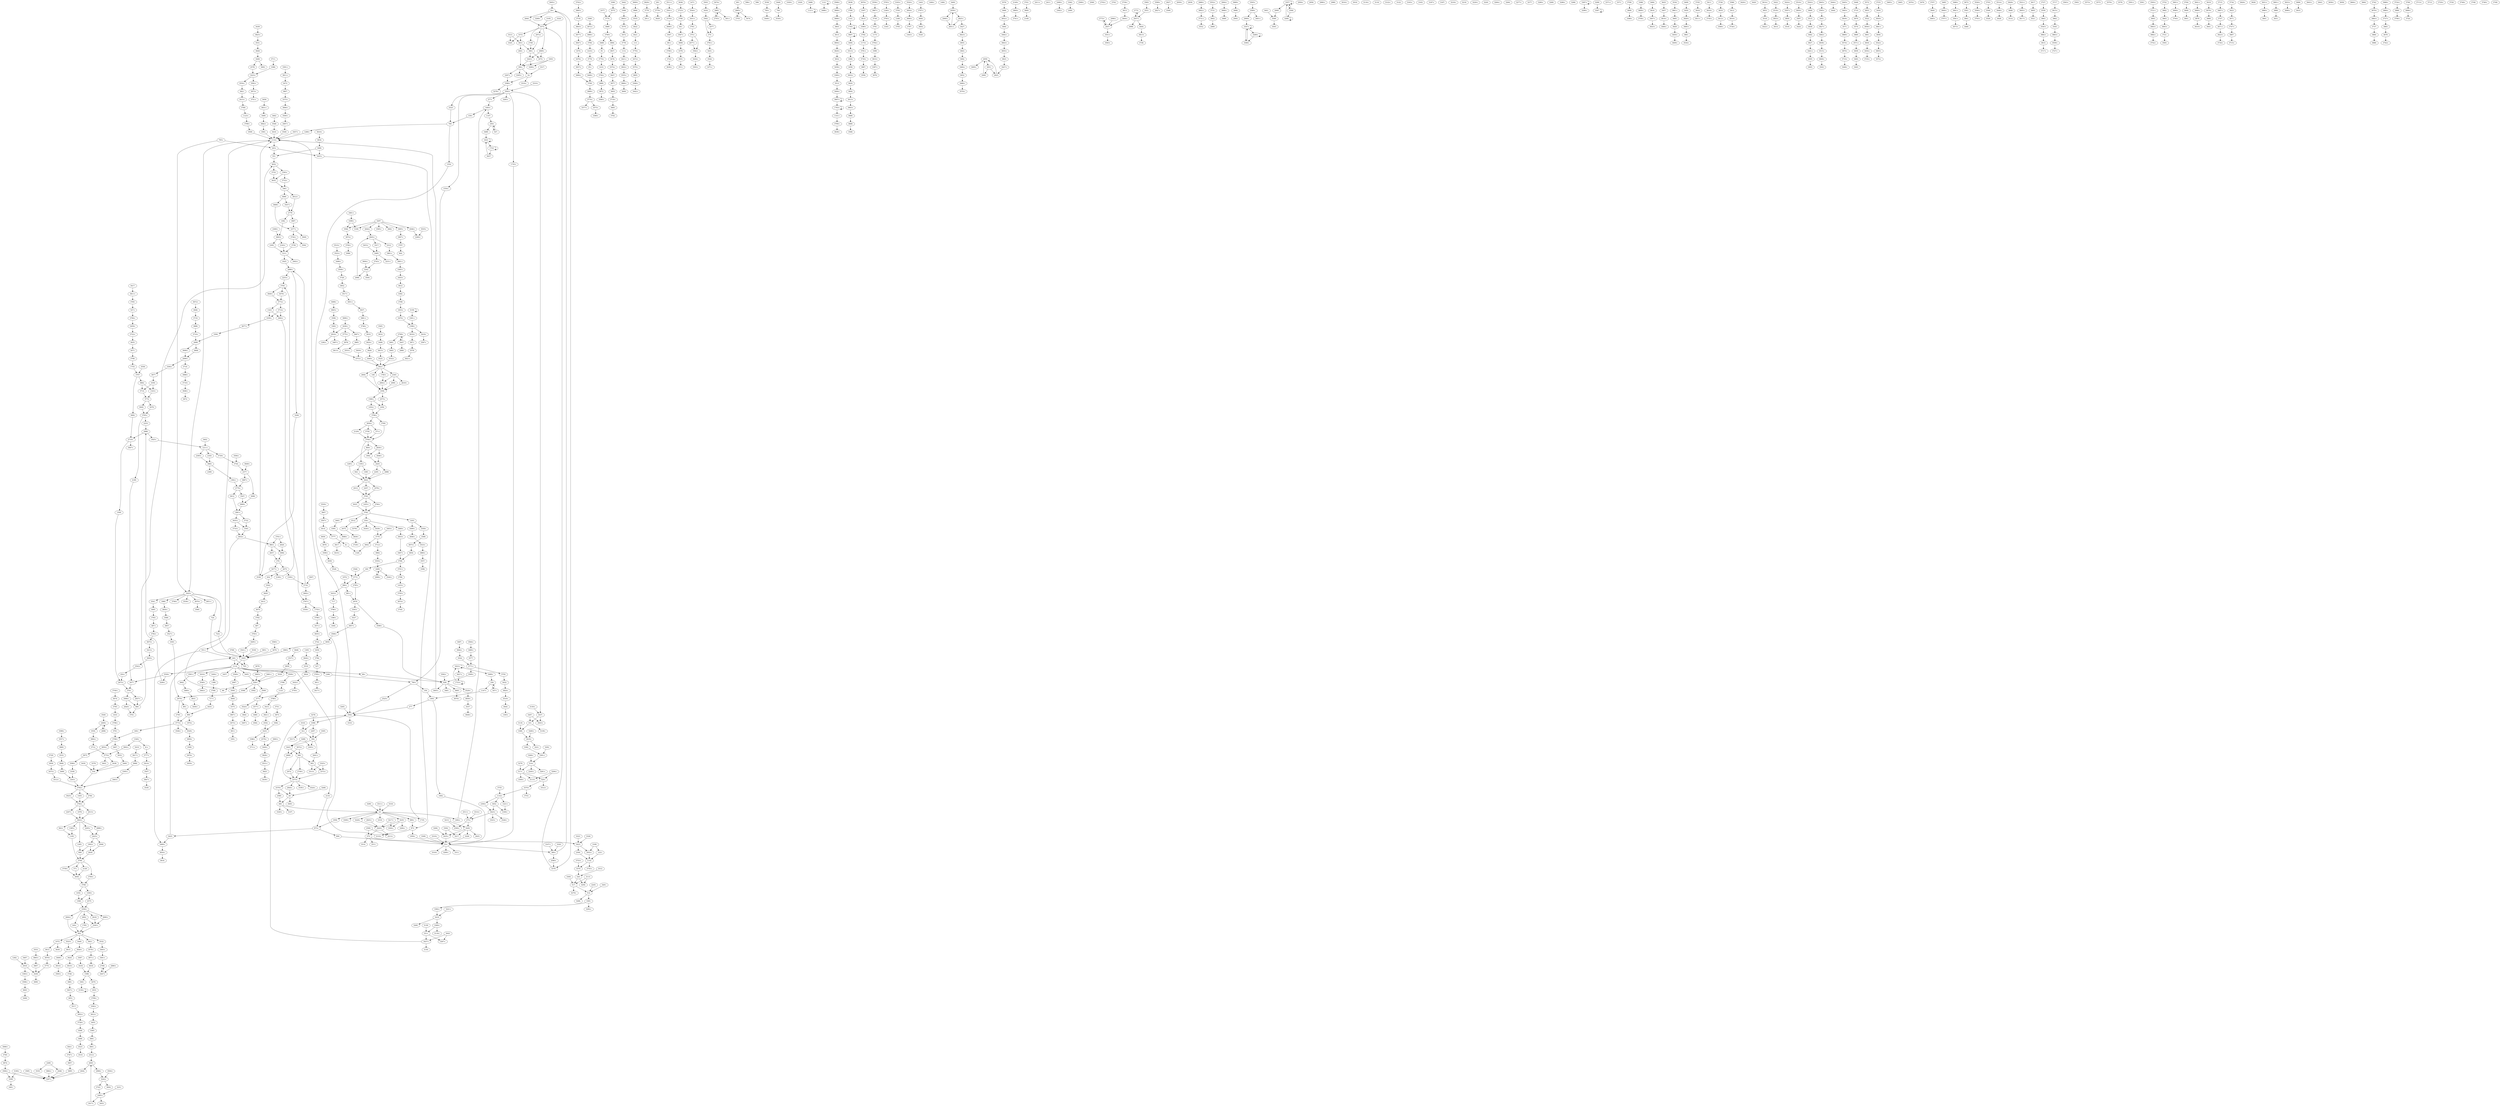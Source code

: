 digraph adj {
graph [k=96]
edge [d=-95]
"20+" [l=101 C=1530]
"20-" [l=101 C=1530]
"23+" [l=96 C=255]
"23-" [l=96 C=255]
"32+" [l=107 C=3060]
"32-" [l=107 C=3060]
"35+" [l=2158 C=23300]
"35-" [l=2158 C=23300]
"41+" [l=20623 C=317217]
"41-" [l=20623 C=317217]
"68+" [l=24370 C=522374]
"68-" [l=24370 C=522374]
"113+" [l=2699 C=47835]
"113-" [l=2699 C=47835]
"140+" [l=234 C=4866]
"140-" [l=234 C=4866]
"159+" [l=7738 C=263116]
"159-" [l=7738 C=263116]
"160+" [l=10510 C=187810]
"160-" [l=10510 C=187810]
"243+" [l=2147 C=70129]
"243-" [l=2147 C=70129]
"256+" [l=1787 C=67248]
"256-" [l=1787 C=67248]
"275+" [l=105 C=2550]
"275-" [l=105 C=2550]
"277+" [l=6389 C=131833]
"277-" [l=6389 C=131833]
"291+" [l=23999 C=321163]
"291-" [l=23999 C=321163]
"331+" [l=175 C=20400]
"331-" [l=175 C=20400]
"334+" [l=189 C=4934]
"334-" [l=189 C=4934]
"360+" [l=96 C=255]
"360-" [l=96 C=255]
"361+" [l=5256 C=53922]
"361-" [l=5256 C=53922]
"363+" [l=96 C=255]
"363-" [l=96 C=255]
"366+" [l=97 C=510]
"366-" [l=97 C=510]
"375+" [l=3039 C=44144]
"375-" [l=3039 C=44144]
"376+" [l=326 C=9755]
"376-" [l=326 C=9755]
"394+" [l=153 C=14790]
"394-" [l=153 C=14790]
"454+" [l=7175 C=131806]
"454-" [l=7175 C=131806]
"487+" [l=510 C=3059]
"487-" [l=510 C=3059]
"491+" [l=4111 C=62013]
"491-" [l=4111 C=62013]
"514+" [l=109 C=3570]
"514-" [l=109 C=3570]
"517+" [l=105 C=2550]
"517-" [l=105 C=2550]
"520+" [l=106 C=2805]
"520-" [l=106 C=2805]
"527+" [l=1365 C=15531]
"527-" [l=1365 C=15531]
"547+" [l=3891 C=78895]
"547-" [l=3891 C=78895]
"551+" [l=1136 C=19490]
"551-" [l=1136 C=19490]
"571+" [l=188 C=3673]
"571-" [l=188 C=3673]
"598+" [l=1358 C=12988]
"598-" [l=1358 C=12988]
"628+" [l=1159 C=59362]
"628-" [l=1159 C=59362]
"699+" [l=3749 C=100630]
"699-" [l=3749 C=100630]
"700+" [l=1082 C=8541]
"700-" [l=1082 C=8541]
"705+" [l=1033 C=29957]
"705-" [l=1033 C=29957]
"717+" [l=7353 C=75678]
"717-" [l=7353 C=75678]
"724+" [l=1220 C=58476]
"724-" [l=1220 C=58476]
"760+" [l=2493 C=92581]
"760-" [l=2493 C=92581]
"842+" [l=481 C=9414]
"842-" [l=481 C=9414]
"844+" [l=525 C=3120]
"844-" [l=525 C=3120]
"860+" [l=254 C=5630]
"860-" [l=254 C=5630]
"873+" [l=533 C=46181]
"873-" [l=533 C=46181]
"890+" [l=163 C=1829]
"890-" [l=163 C=1829]
"891+" [l=343 C=2486]
"891-" [l=343 C=2486]
"902+" [l=130 C=3980]
"902-" [l=130 C=3980]
"909+" [l=146 C=1598]
"909-" [l=146 C=1598]
"1029+" [l=297 C=1628]
"1029-" [l=297 C=1628]
"1058+" [l=662 C=76952]
"1058-" [l=662 C=76952]
"1072+" [l=227 C=3719]
"1072-" [l=227 C=3719]
"1114+" [l=566 C=78524]
"1114-" [l=566 C=78524]
"1121+" [l=1271 C=22422]
"1121-" [l=1271 C=22422]
"1123+" [l=1792 C=17561]
"1123-" [l=1792 C=17561]
"1132+" [l=99 C=1020]
"1132-" [l=99 C=1020]
"1141+" [l=3049 C=35048]
"1141-" [l=3049 C=35048]
"1147+" [l=2120 C=34885]
"1147-" [l=2120 C=34885]
"1173+" [l=2775 C=40772]
"1173-" [l=2775 C=40772]
"1185+" [l=242 C=8154]
"1185-" [l=242 C=8154]
"1203+" [l=292 C=3220]
"1203-" [l=292 C=3220]
"1211+" [l=122 C=1039]
"1211-" [l=122 C=1039]
"1221+" [l=191 C=801]
"1221-" [l=191 C=801]
"1246+" [l=1938 C=15083]
"1246-" [l=1938 C=15083]
"1265+" [l=252 C=3440]
"1265-" [l=252 C=3440]
"1266+" [l=1186 C=32627]
"1266-" [l=1186 C=32627]
"1282+" [l=470 C=3157]
"1282-" [l=470 C=3157]
"1305+" [l=1360 C=11394]
"1305-" [l=1360 C=11394]
"1323+" [l=1127 C=10825]
"1323-" [l=1127 C=10825]
"1326+" [l=137 C=760]
"1326-" [l=137 C=760]
"1382+" [l=725 C=9707]
"1382-" [l=725 C=9707]
"1385+" [l=438 C=13223]
"1385-" [l=438 C=13223]
"1386+" [l=1799 C=17550]
"1386-" [l=1799 C=17550]
"1404+" [l=1083 C=11431]
"1404-" [l=1083 C=11431]
"1410+" [l=1998 C=20882]
"1410-" [l=1998 C=20882]
"1433+" [l=2889 C=32676]
"1433-" [l=2889 C=32676]
"1443+" [l=2300 C=34131]
"1443-" [l=2300 C=34131]
"1454+" [l=191 C=6725]
"1454-" [l=191 C=6725]
"1455+" [l=209 C=10225]
"1455-" [l=209 C=10225]
"1456+" [l=149 C=6493]
"1456-" [l=149 C=6493]
"1471+" [l=773 C=4168]
"1471-" [l=773 C=4168]
"1484+" [l=234 C=553]
"1484-" [l=234 C=553]
"1492+" [l=190 C=1802]
"1492-" [l=190 C=1802]
"1493+" [l=601 C=23802]
"1493-" [l=601 C=23802]
"1509+" [l=3015 C=50382]
"1509-" [l=3015 C=50382]
"1554+" [l=2325 C=80360]
"1554-" [l=2325 C=80360]
"1580+" [l=149 C=7007]
"1580-" [l=149 C=7007]
"1593+" [l=213 C=4462]
"1593-" [l=213 C=4462]
"1598+" [l=1222 C=47030]
"1598-" [l=1222 C=47030]
"1623+" [l=132 C=1525]
"1623-" [l=132 C=1525]
"1625+" [l=297 C=32527]
"1625-" [l=297 C=32527]
"1723+" [l=143 C=1755]
"1723-" [l=143 C=1755]
"1735+" [l=264 C=4581]
"1735-" [l=264 C=4581]
"1755+" [l=2656 C=32510]
"1755-" [l=2656 C=32510]
"1763+" [l=215 C=3204]
"1763-" [l=215 C=3204]
"1785+" [l=315 C=5046]
"1785-" [l=315 C=5046]
"1833+" [l=1626 C=21931]
"1833-" [l=1626 C=21931]
"1860+" [l=732 C=9737]
"1860-" [l=732 C=9737]
"1861+" [l=146 C=3019]
"1861-" [l=146 C=3019]
"1902+" [l=156 C=3495]
"1902-" [l=156 C=3495]
"1917+" [l=295 C=1768]
"1917-" [l=295 C=1768]
"1925+" [l=381 C=3720]
"1925-" [l=381 C=3720]
"1956+" [l=1292 C=48849]
"1956-" [l=1292 C=48849]
"1974+" [l=626 C=9361]
"1974-" [l=626 C=9361]
"1978+" [l=191 C=3736]
"1978-" [l=191 C=3736]
"2013+" [l=191 C=4569]
"2013-" [l=191 C=4569]
"2046+" [l=285 C=1176]
"2046-" [l=285 C=1176]
"2059+" [l=197 C=5050]
"2059-" [l=197 C=5050]
"2060+" [l=191 C=457]
"2060-" [l=191 C=457]
"2067+" [l=579 C=3359]
"2067-" [l=579 C=3359]
"2129+" [l=188 C=4642]
"2129-" [l=188 C=4642]
"2133+" [l=188 C=2863]
"2133-" [l=188 C=2863]
"2149+" [l=922 C=8917]
"2149-" [l=922 C=8917]
"2180+" [l=497 C=4018]
"2180-" [l=497 C=4018]
"2183+" [l=239 C=1690]
"2183-" [l=239 C=1690]
"2205+" [l=195 C=5111]
"2205-" [l=195 C=5111]
"2207+" [l=190 C=8863]
"2207-" [l=190 C=8863]
"2245+" [l=181 C=839]
"2245-" [l=181 C=839]
"2253+" [l=541 C=6932]
"2253-" [l=541 C=6932]
"2267+" [l=192 C=3951]
"2267-" [l=192 C=3951]
"2280+" [l=269 C=1546]
"2280-" [l=269 C=1546]
"2304+" [l=191 C=1045]
"2304-" [l=191 C=1045]
"2312+" [l=398 C=3008]
"2312-" [l=398 C=3008]
"2345+" [l=150 C=4097]
"2345-" [l=150 C=4097]
"2369+" [l=146 C=739]
"2369-" [l=146 C=739]
"2377+" [l=167 C=2665]
"2377-" [l=167 C=2665]
"2395+" [l=281 C=2071]
"2395-" [l=281 C=2071]
"2409+" [l=129 C=660]
"2409-" [l=129 C=660]
"2411+" [l=214 C=497]
"2411-" [l=214 C=497]
"2425+" [l=169 C=4062]
"2425-" [l=169 C=4062]
"2477+" [l=401 C=6194]
"2477-" [l=401 C=6194]
"2485+" [l=148 C=1189]
"2485-" [l=148 C=1189]
"2490+" [l=329 C=860]
"2490-" [l=329 C=860]
"2511+" [l=150 C=184]
"2511-" [l=150 C=184]
"2525+" [l=189 C=3227]
"2525-" [l=189 C=3227]
"2569+" [l=201 C=699]
"2569-" [l=201 C=699]
"2575+" [l=191 C=2075]
"2575-" [l=191 C=2075]
"2578+" [l=204 C=642]
"2578-" [l=204 C=642]
"2580+" [l=191 C=286]
"2580-" [l=191 C=286]
"2590+" [l=112 C=45]
"2590-" [l=112 C=45]
"2602+" [l=112 C=461]
"2602-" [l=112 C=461]
"2604+" [l=324 C=3711]
"2604-" [l=324 C=3711]
"2618+" [l=192 C=2663]
"2618-" [l=192 C=2663]
"2626+" [l=335 C=4610]
"2626-" [l=335 C=4610]
"2641+" [l=191 C=2108]
"2641-" [l=191 C=2108]
"2644+" [l=196 C=506]
"2644-" [l=196 C=506]
"2645+" [l=137 C=842]
"2645-" [l=137 C=842]
"2651+" [l=168 C=1179]
"2651-" [l=168 C=1179]
"2669+" [l=191 C=422]
"2669-" [l=191 C=422]
"2675+" [l=204 C=2924]
"2675-" [l=204 C=2924]
"2690+" [l=192 C=1839]
"2690-" [l=192 C=1839]
"2696+" [l=310 C=2342]
"2696-" [l=310 C=2342]
"2699+" [l=123 C=431]
"2699-" [l=123 C=431]
"2702+" [l=264 C=834]
"2702-" [l=264 C=834]
"2703+" [l=289 C=2243]
"2703-" [l=289 C=2243]
"2716+" [l=125 C=805]
"2716-" [l=125 C=805]
"2749+" [l=191 C=317]
"2749-" [l=191 C=317]
"2769+" [l=357 C=1932]
"2769-" [l=357 C=1932]
"2772+" [l=199 C=613]
"2772-" [l=199 C=613]
"2779+" [l=155 C=1740]
"2779-" [l=155 C=1740]
"2784+" [l=191 C=1908]
"2784-" [l=191 C=1908]
"2795+" [l=453 C=2525]
"2795-" [l=453 C=2525]
"2825+" [l=147 C=1020]
"2825-" [l=147 C=1020]
"2827+" [l=327 C=1015]
"2827-" [l=327 C=1015]
"2830+" [l=156 C=2408]
"2830-" [l=156 C=2408]
"2837+" [l=228 C=1388]
"2837-" [l=228 C=1388]
"2839+" [l=268 C=586]
"2839-" [l=268 C=586]
"2844+" [l=191 C=450]
"2844-" [l=191 C=450]
"2865+" [l=123 C=641]
"2865-" [l=123 C=641]
"2880+" [l=269 C=1295]
"2880-" [l=269 C=1295]
"2886+" [l=121 C=402]
"2886-" [l=121 C=402]
"2888+" [l=194 C=2169]
"2888-" [l=194 C=2169]
"2889+" [l=397 C=1872]
"2889-" [l=397 C=1872]
"2904+" [l=562 C=3241]
"2904-" [l=562 C=3241]
"2909+" [l=189 C=1139]
"2909-" [l=189 C=1139]
"2916+" [l=96 C=9]
"2916-" [l=96 C=9]
"2925+" [l=133 C=101]
"2925-" [l=133 C=101]
"2937+" [l=98 C=35]
"2937-" [l=98 C=35]
"2956+" [l=215 C=744]
"2956-" [l=215 C=744]
"2972+" [l=191 C=502]
"2972-" [l=191 C=502]
"2979+" [l=117 C=335]
"2979-" [l=117 C=335]
"2980+" [l=303 C=1413]
"2980-" [l=303 C=1413]
"2996+" [l=280 C=1664]
"2996-" [l=280 C=1664]
"2998+" [l=201 C=661]
"2998-" [l=201 C=661]
"3005+" [l=128 C=92]
"3005-" [l=128 C=92]
"3007+" [l=257 C=1648]
"3007-" [l=257 C=1648]
"3013+" [l=590 C=2937]
"3013-" [l=590 C=2937]
"3016+" [l=208 C=626]
"3016-" [l=208 C=626]
"3025+" [l=191 C=1200]
"3025-" [l=191 C=1200]
"3043+" [l=131 C=87]
"3043-" [l=131 C=87]
"3046+" [l=191 C=1629]
"3046-" [l=191 C=1629]
"3072+" [l=127 C=66]
"3072-" [l=127 C=66]
"3083+" [l=267 C=997]
"3083-" [l=267 C=997]
"3084+" [l=147 C=2040]
"3084-" [l=147 C=2040]
"3086+" [l=402 C=1795]
"3086-" [l=402 C=1795]
"3107+" [l=111 C=33]
"3107-" [l=111 C=33]
"3113+" [l=110 C=57]
"3113-" [l=110 C=57]
"3116+" [l=314 C=1056]
"3116-" [l=314 C=1056]
"3118+" [l=128 C=77]
"3118-" [l=128 C=77]
"3122+" [l=209 C=561]
"3122-" [l=209 C=561]
"3139+" [l=138 C=96]
"3139-" [l=138 C=96]
"3150+" [l=138 C=159]
"3150-" [l=138 C=159]
"3159+" [l=203 C=774]
"3159-" [l=203 C=774]
"3163+" [l=194 C=382]
"3163-" [l=194 C=382]
"3180+" [l=140 C=103]
"3180-" [l=140 C=103]
"3183+" [l=279 C=1045]
"3183-" [l=279 C=1045]
"3187+" [l=196 C=478]
"3187-" [l=196 C=478]
"3190+" [l=150 C=383]
"3190-" [l=150 C=383]
"3195+" [l=139 C=184]
"3195-" [l=139 C=184]
"3206+" [l=205 C=812]
"3206-" [l=205 C=812]
"3213+" [l=134 C=87]
"3213-" [l=134 C=87]
"3217+" [l=152 C=116]
"3217-" [l=152 C=116]
"3218+" [l=212 C=790]
"3218-" [l=212 C=790]
"3220+" [l=230 C=323]
"3220-" [l=230 C=323]
"3221+" [l=118 C=59]
"3221-" [l=118 C=59]
"3223+" [l=120 C=267]
"3223-" [l=120 C=267]
"3228+" [l=191 C=297]
"3228-" [l=191 C=297]
"3231+" [l=193 C=576]
"3231-" [l=193 C=576]
"3242+" [l=127 C=485]
"3242-" [l=127 C=485]
"3260+" [l=127 C=72]
"3260-" [l=127 C=72]
"3261+" [l=109 C=34]
"3261-" [l=109 C=34]
"3264+" [l=202 C=481]
"3264-" [l=202 C=481]
"3265+" [l=172 C=274]
"3265-" [l=172 C=274]
"3266+" [l=122 C=76]
"3266-" [l=122 C=76]
"3267+" [l=173 C=186]
"3267-" [l=173 C=186]
"3268+" [l=132 C=94]
"3268-" [l=132 C=94]
"3269+" [l=191 C=1089]
"3269-" [l=191 C=1089]
"3277+" [l=246 C=401]
"3277-" [l=246 C=401]
"3278+" [l=123 C=57]
"3278-" [l=123 C=57]
"3279+" [l=128 C=90]
"3279-" [l=128 C=90]
"3280+" [l=208 C=570]
"3280-" [l=208 C=570]
"3284+" [l=140 C=136]
"3284-" [l=140 C=136]
"3286+" [l=232 C=718]
"3286-" [l=232 C=718]
"3289+" [l=128 C=125]
"3289-" [l=128 C=125]
"3290+" [l=144 C=139]
"3290-" [l=144 C=139]
"3292+" [l=138 C=129]
"3292-" [l=138 C=129]
"3294+" [l=150 C=244]
"3294-" [l=150 C=244]
"3297+" [l=128 C=148]
"3297-" [l=128 C=148]
"3299+" [l=158 C=128]
"3299-" [l=158 C=128]
"3300+" [l=127 C=90]
"3300-" [l=127 C=90]
"3303+" [l=116 C=44]
"3303-" [l=116 C=44]
"3304+" [l=123 C=69]
"3304-" [l=123 C=69]
"3305+" [l=138 C=88]
"3305-" [l=138 C=88]
"3306+" [l=190 C=1487]
"3306-" [l=190 C=1487]
"3309+" [l=123 C=66]
"3309-" [l=123 C=66]
"3310+" [l=113 C=46]
"3310-" [l=113 C=46]
"3311+" [l=114 C=43]
"3311-" [l=114 C=43]
"3312+" [l=113 C=51]
"3312-" [l=113 C=51]
"3313+" [l=127 C=100]
"3313-" [l=127 C=100]
"3314+" [l=151 C=159]
"3314-" [l=151 C=159]
"3316+" [l=127 C=126]
"3316-" [l=127 C=126]
"3317+" [l=127 C=91]
"3317-" [l=127 C=91]
"3318+" [l=134 C=105]
"3318-" [l=134 C=105]
"3319+" [l=116 C=44]
"3319-" [l=116 C=44]
"3320+" [l=151 C=114]
"3320-" [l=151 C=114]
"3323+" [l=102 C=16]
"3323-" [l=102 C=16]
"3324+" [l=151 C=161]
"3324-" [l=151 C=161]
"3325+" [l=123 C=69]
"3325-" [l=123 C=69]
"3326+" [l=149 C=167]
"3326-" [l=149 C=167]
"3357+" [l=96 C=255]
"3357-" [l=96 C=255]
"3358+" [l=88802 C=1126880]
"3358-" [l=88802 C=1126880]
"3359+" [l=29582 C=437484]
"3359-" [l=29582 C=437484]
"3360+" [l=19409 C=193329]
"3360-" [l=19409 C=193329]
"3361+" [l=15988 C=183295]
"3361-" [l=15988 C=183295]
"3362+" [l=25723 C=300872]
"3362-" [l=25723 C=300872]
"3368+" [l=26790 C=327566]
"3368-" [l=26790 C=327566]
"3369+" [l=798 C=179265]
"3369-" [l=798 C=179265]
"3370+" [l=651 C=141780]
"3370-" [l=651 C=141780]
"3371+" [l=22028 C=273769]
"3371-" [l=22028 C=273769]
"3372+" [l=172 C=19635]
"3372-" [l=172 C=19635]
"3373+" [l=136 C=10455]
"3373-" [l=136 C=10455]
"3374+" [l=25309 C=411161]
"3374-" [l=25309 C=411161]
"3375+" [l=16502 C=169505]
"3375-" [l=16502 C=169505]
"3376+" [l=6660 C=72677]
"3376-" [l=6660 C=72677]
"3377+" [l=7742 C=95392]
"3377-" [l=7742 C=95392]
"3378+" [l=26375 C=326016]
"3378-" [l=26375 C=326016]
"3379+" [l=157 C=15810]
"3379-" [l=157 C=15810]
"3381+" [l=435 C=86700]
"3381-" [l=435 C=86700]
"3382+" [l=244 C=37995]
"3382-" [l=244 C=37995]
"3383+" [l=16639 C=208149]
"3383-" [l=16639 C=208149]
"3385+" [l=3343 C=34117]
"3385-" [l=3343 C=34117]
"3386+" [l=9801 C=106461]
"3386-" [l=9801 C=106461]
"3387+" [l=4413 C=715442]
"3387-" [l=4413 C=715442]
"3388+" [l=15626 C=194148]
"3388-" [l=15626 C=194148]
"3389+" [l=4267 C=54514]
"3389-" [l=4267 C=54514]
"3390+" [l=48263 C=670588]
"3390-" [l=48263 C=670588]
"3391+" [l=17861 C=223777]
"3391-" [l=17861 C=223777]
"3392+" [l=15352 C=164732]
"3392-" [l=15352 C=164732]
"3393+" [l=7518 C=169385]
"3393-" [l=7518 C=169385]
"3394+" [l=6126 C=74110]
"3394-" [l=6126 C=74110]
"3395+" [l=13573 C=166855]
"3395-" [l=13573 C=166855]
"3396+" [l=180 C=21675]
"3396-" [l=180 C=21675]
"3397+" [l=16276 C=177962]
"3397-" [l=16276 C=177962]
"3398+" [l=41503 C=502582]
"3398-" [l=41503 C=502582]
"3399+" [l=9669 C=101538]
"3399-" [l=9669 C=101538]
"3400+" [l=1114 C=11536]
"3400-" [l=1114 C=11536]
"3401+" [l=28853 C=399014]
"3401-" [l=28853 C=399014]
"3402+" [l=15442 C=220533]
"3402-" [l=15442 C=220533]
"3403+" [l=18243 C=258202]
"3403-" [l=18243 C=258202]
"3404+" [l=39874 C=483043]
"3404-" [l=39874 C=483043]
"3405+" [l=7253 C=179467]
"3405-" [l=7253 C=179467]
"3406+" [l=40396 C=525785]
"3406-" [l=40396 C=525785]
"3407+" [l=7322 C=82739]
"3407-" [l=7322 C=82739]
"3409+" [l=7515 C=74039]
"3409-" [l=7515 C=74039]
"3410+" [l=21027 C=264174]
"3410-" [l=21027 C=264174]
"3411+" [l=3999 C=44649]
"3411-" [l=3999 C=44649]
"3412+" [l=14233 C=148287]
"3412-" [l=14233 C=148287]
"3413+" [l=49574 C=546455]
"3413-" [l=49574 C=546455]
"3414+" [l=7044 C=84421]
"3414-" [l=7044 C=84421]
"3415+" [l=4155 C=35620]
"3415-" [l=4155 C=35620]
"3416+" [l=33782 C=367513]
"3416-" [l=33782 C=367513]
"3417+" [l=6158 C=49222]
"3417-" [l=6158 C=49222]
"3418+" [l=53561 C=890094]
"3418-" [l=53561 C=890094]
"3419+" [l=205 C=28050]
"3419-" [l=205 C=28050]
"3420+" [l=7893 C=74545]
"3420-" [l=7893 C=74545]
"3421+" [l=18309 C=285267]
"3421-" [l=18309 C=285267]
"3422+" [l=9021 C=119322]
"3422-" [l=9021 C=119322]
"3423+" [l=225 C=33150]
"3423-" [l=225 C=33150]
"3424+" [l=12145 C=152181]
"3424-" [l=12145 C=152181]
"3425+" [l=16700 C=594734]
"3425-" [l=16700 C=594734]
"3427+" [l=11876 C=110758]
"3427-" [l=11876 C=110758]
"3429+" [l=125 C=7650]
"3429-" [l=125 C=7650]
"3430+" [l=15955 C=178136]
"3430-" [l=15955 C=178136]
"3431+" [l=5999 C=59764]
"3431-" [l=5999 C=59764]
"3432+" [l=5265 C=61585]
"3432-" [l=5265 C=61585]
"3433+" [l=29834 C=492361]
"3433-" [l=29834 C=492361]
"3434+" [l=15233 C=174210]
"3434-" [l=15233 C=174210]
"3435+" [l=144 C=12495]
"3435-" [l=144 C=12495]
"3436+" [l=9975 C=108017]
"3436-" [l=9975 C=108017]
"3437+" [l=237 C=36210]
"3437-" [l=237 C=36210]
"3438+" [l=26243 C=402301]
"3438-" [l=26243 C=402301]
"3439+" [l=1255 C=15282]
"3439-" [l=1255 C=15282]
"3440+" [l=10451 C=126765]
"3440-" [l=10451 C=126765]
"3441+" [l=10500 C=102326]
"3441-" [l=10500 C=102326]
"3442+" [l=12281 C=140718]
"3442-" [l=12281 C=140718]
"3443+" [l=147 C=13260]
"3443-" [l=147 C=13260]
"3444+" [l=8050 C=89509]
"3444-" [l=8050 C=89509]
"3445+" [l=13287 C=166055]
"3445-" [l=13287 C=166055]
"3446+" [l=86084 C=1015384]
"3446-" [l=86084 C=1015384]
"3447+" [l=2161 C=27825]
"3447-" [l=2161 C=27825]
"3448+" [l=11813 C=124395]
"3448-" [l=11813 C=124395]
"3449+" [l=8084 C=85906]
"3449-" [l=8084 C=85906]
"3450+" [l=33682 C=391505]
"3450-" [l=33682 C=391505]
"3452+" [l=173 C=19890]
"3452-" [l=173 C=19890]
"3453+" [l=4743 C=50910]
"3453-" [l=4743 C=50910]
"3454+" [l=13185 C=144016]
"3454-" [l=13185 C=144016]
"3455+" [l=100954 C=1184815]
"3455-" [l=100954 C=1184815]
"3456+" [l=13588 C=128507]
"3456-" [l=13588 C=128507]
"3457+" [l=48084 C=662977]
"3457-" [l=48084 C=662977]
"3458+" [l=15542 C=165003]
"3458-" [l=15542 C=165003]
"3459+" [l=17818 C=189337]
"3459-" [l=17818 C=189337]
"3460+" [l=4488 C=57474]
"3460-" [l=4488 C=57474]
"3461+" [l=23334 C=302248]
"3461-" [l=23334 C=302248]
"3462+" [l=37378 C=426900]
"3462-" [l=37378 C=426900]
"3463+" [l=18214 C=214264]
"3463-" [l=18214 C=214264]
"3464+" [l=15842 C=166286]
"3464-" [l=15842 C=166286]
"3465+" [l=5630 C=57909]
"3465-" [l=5630 C=57909]
"3466+" [l=70992 C=981999]
"3466-" [l=70992 C=981999]
"3467+" [l=15768 C=143412]
"3467-" [l=15768 C=143412]
"3468+" [l=29473 C=333780]
"3468-" [l=29473 C=333780]
"3469+" [l=25183 C=366367]
"3469-" [l=25183 C=366367]
"3470+" [l=45645 C=770158]
"3470-" [l=45645 C=770158]
"3471+" [l=16250 C=236712]
"3471-" [l=16250 C=236712]
"3472+" [l=11361 C=116455]
"3472-" [l=11361 C=116455]
"3473+" [l=18075 C=224525]
"3473-" [l=18075 C=224525]
"3474+" [l=9772 C=112901]
"3474-" [l=9772 C=112901]
"3475+" [l=6818 C=81131]
"3475-" [l=6818 C=81131]
"3476+" [l=34019 C=373690]
"3476-" [l=34019 C=373690]
"3477+" [l=3050 C=31942]
"3477-" [l=3050 C=31942]
"3478+" [l=17361 C=203781]
"3478-" [l=17361 C=203781]
"3479+" [l=5046 C=74870]
"3479-" [l=5046 C=74870]
"3480+" [l=29312 C=365367]
"3480-" [l=29312 C=365367]
"3481+" [l=6843 C=86703]
"3481-" [l=6843 C=86703]
"3482+" [l=2891 C=26930]
"3482-" [l=2891 C=26930]
"3483+" [l=14067 C=182290]
"3483-" [l=14067 C=182290]
"3484+" [l=8439 C=82204]
"3484-" [l=8439 C=82204]
"3485+" [l=5739 C=52909]
"3485-" [l=5739 C=52909]
"3486+" [l=24113 C=268151]
"3486-" [l=24113 C=268151]
"3487+" [l=20121 C=216350]
"3487-" [l=20121 C=216350]
"3488+" [l=3930 C=45502]
"3488-" [l=3930 C=45502]
"3489+" [l=1481 C=36335]
"3489-" [l=1481 C=36335]
"3490+" [l=11106 C=110718]
"3490-" [l=11106 C=110718]
"3491+" [l=12116 C=146335]
"3491-" [l=12116 C=146335]
"3492+" [l=11936 C=173793]
"3492-" [l=11936 C=173793]
"3493+" [l=9787 C=107303]
"3493-" [l=9787 C=107303]
"3494+" [l=40117 C=519823]
"3494-" [l=40117 C=519823]
"3495+" [l=11790 C=114250]
"3495-" [l=11790 C=114250]
"3496+" [l=25950 C=320934]
"3496-" [l=25950 C=320934]
"3497+" [l=6652 C=81427]
"3497-" [l=6652 C=81427]
"3498+" [l=21273 C=225632]
"3498-" [l=21273 C=225632]
"3499+" [l=6144 C=67967]
"3499-" [l=6144 C=67967]
"3500+" [l=21930 C=225317]
"3500-" [l=21930 C=225317]
"3501+" [l=24537 C=276170]
"3501-" [l=24537 C=276170]
"3502+" [l=108 C=3315]
"3502-" [l=108 C=3315]
"3503+" [l=12316 C=151393]
"3503-" [l=12316 C=151393]
"3504+" [l=5920 C=56518]
"3504-" [l=5920 C=56518]
"3505+" [l=11806 C=110030]
"3505-" [l=11806 C=110030]
"3506+" [l=16082 C=168319]
"3506-" [l=16082 C=168319]
"3507+" [l=8014 C=80135]
"3507-" [l=8014 C=80135]
"3508+" [l=4054 C=40330]
"3508-" [l=4054 C=40330]
"3509+" [l=12995 C=140503]
"3509-" [l=12995 C=140503]
"3510+" [l=9158 C=107143]
"3510-" [l=9158 C=107143]
"3511+" [l=45411 C=679564]
"3511-" [l=45411 C=679564]
"3512+" [l=5335 C=71679]
"3512-" [l=5335 C=71679]
"3513+" [l=9177 C=97860]
"3513-" [l=9177 C=97860]
"3514+" [l=27348 C=332843]
"3514-" [l=27348 C=332843]
"3515+" [l=13271 C=123567]
"3515-" [l=13271 C=123567]
"3516+" [l=94398 C=1146200]
"3516-" [l=94398 C=1146200]
"3517+" [l=3659 C=28755]
"3517-" [l=3659 C=28755]
"3518+" [l=24398 C=280886]
"3518-" [l=24398 C=280886]
"3519+" [l=8765 C=96944]
"3519-" [l=8765 C=96944]
"3520+" [l=19186 C=229604]
"3520-" [l=19186 C=229604]
"3521+" [l=12130 C=126107]
"3521-" [l=12130 C=126107]
"3522+" [l=9154 C=86876]
"3522-" [l=9154 C=86876]
"3523+" [l=4059 C=48358]
"3523-" [l=4059 C=48358]
"3524+" [l=9222 C=94924]
"3524-" [l=9222 C=94924]
"3525+" [l=28973 C=330664]
"3525-" [l=28973 C=330664]
"3526+" [l=24261 C=244964]
"3526-" [l=24261 C=244964]
"3527+" [l=1507 C=11340]
"3527-" [l=1507 C=11340]
"3528+" [l=27760 C=395896]
"3528-" [l=27760 C=395896]
"3529+" [l=38077 C=464303]
"3529-" [l=38077 C=464303]
"3530+" [l=9089 C=98259]
"3530-" [l=9089 C=98259]
"3531+" [l=9810 C=115836]
"3531-" [l=9810 C=115836]
"3532+" [l=21062 C=267304]
"3532-" [l=21062 C=267304]
"3533+" [l=23798 C=314012]
"3533-" [l=23798 C=314012]
"3534+" [l=14440 C=169475]
"3534-" [l=14440 C=169475]
"3535+" [l=4873 C=33873]
"3535-" [l=4873 C=33873]
"3536+" [l=2385 C=40571]
"3536-" [l=2385 C=40571]
"3537+" [l=6092 C=67369]
"3537-" [l=6092 C=67369]
"3538+" [l=10086 C=102359]
"3538-" [l=10086 C=102359]
"3539+" [l=39056 C=425131]
"3539-" [l=39056 C=425131]
"3540+" [l=13573 C=148810]
"3540-" [l=13573 C=148810]
"3541+" [l=3805 C=46445]
"3541-" [l=3805 C=46445]
"3542+" [l=12833 C=139639]
"3542-" [l=12833 C=139639]
"3543+" [l=18837 C=195726]
"3543-" [l=18837 C=195726]
"3544+" [l=6841 C=70374]
"3544-" [l=6841 C=70374]
"3545+" [l=5852 C=54022]
"3545-" [l=5852 C=54022]
"3546+" [l=21297 C=260813]
"3546-" [l=21297 C=260813]
"3547+" [l=302 C=5485]
"3547-" [l=302 C=5485]
"3548+" [l=15849 C=170945]
"3548-" [l=15849 C=170945]
"3549+" [l=17566 C=187555]
"3549-" [l=17566 C=187555]
"3550+" [l=68219 C=811828]
"3550-" [l=68219 C=811828]
"3551+" [l=19836 C=242472]
"3551-" [l=19836 C=242472]
"3552+" [l=3088 C=29433]
"3552-" [l=3088 C=29433]
"3553+" [l=8414 C=75701]
"3553-" [l=8414 C=75701]
"3554+" [l=2086 C=13805]
"3554-" [l=2086 C=13805]
"3555+" [l=1206 C=11207]
"3555-" [l=1206 C=11207]
"3556+" [l=3959 C=41050]
"3556-" [l=3959 C=41050]
"3557+" [l=4649 C=48695]
"3557-" [l=4649 C=48695]
"3558+" [l=7389 C=118478]
"3558-" [l=7389 C=118478]
"3559+" [l=3311 C=28536]
"3559-" [l=3311 C=28536]
"3560+" [l=4063 C=32623]
"3560-" [l=4063 C=32623]
"3561+" [l=15667 C=180172]
"3561-" [l=15667 C=180172]
"3562+" [l=5710 C=72163]
"3562-" [l=5710 C=72163]
"3563+" [l=9907 C=117728]
"3563-" [l=9907 C=117728]
"3564+" [l=4542 C=38143]
"3564-" [l=4542 C=38143]
"3565+" [l=8435 C=106066]
"3565-" [l=8435 C=106066]
"3566+" [l=3658 C=33551]
"3566-" [l=3658 C=33551]
"3567+" [l=5056 C=50521]
"3567-" [l=5056 C=50521]
"3568+" [l=614 C=3094]
"3568-" [l=614 C=3094]
"3569+" [l=15800 C=186565]
"3569-" [l=15800 C=186565]
"3570+" [l=12828 C=133674]
"3570-" [l=12828 C=133674]
"3571+" [l=1766 C=18432]
"3571-" [l=1766 C=18432]
"3572+" [l=44787 C=512289]
"3572-" [l=44787 C=512289]
"3573+" [l=16124 C=176469]
"3573-" [l=16124 C=176469]
"3574+" [l=24130 C=267296]
"3574-" [l=24130 C=267296]
"3575+" [l=31152 C=377733]
"3575-" [l=31152 C=377733]
"3576+" [l=36598 C=413686]
"3576-" [l=36598 C=413686]
"3577+" [l=20230 C=235528]
"3577-" [l=20230 C=235528]
"3578+" [l=13349 C=181289]
"3578-" [l=13349 C=181289]
"3579+" [l=33037 C=405774]
"3579-" [l=33037 C=405774]
"3580+" [l=54617 C=719694]
"3580-" [l=54617 C=719694]
"3581+" [l=15838 C=195273]
"3581-" [l=15838 C=195273]
"3582+" [l=14073 C=135152]
"3582-" [l=14073 C=135152]
"3583+" [l=6071 C=46394]
"3583-" [l=6071 C=46394]
"3584+" [l=5063 C=51354]
"3584-" [l=5063 C=51354]
"3585+" [l=7129 C=72113]
"3585-" [l=7129 C=72113]
"3586+" [l=887 C=6760]
"3586-" [l=887 C=6760]
"3587+" [l=32426 C=417624]
"3587-" [l=32426 C=417624]
"3588+" [l=1672 C=18337]
"3588-" [l=1672 C=18337]
"3589+" [l=39070 C=473923]
"3589-" [l=39070 C=473923]
"3590+" [l=2652 C=23008]
"3590-" [l=2652 C=23008]
"3591+" [l=787 C=2933]
"3591-" [l=787 C=2933]
"3592+" [l=7216 C=85772]
"3592-" [l=7216 C=85772]
"3593+" [l=2048 C=18528]
"3593-" [l=2048 C=18528]
"3594+" [l=20068 C=258089]
"3594-" [l=20068 C=258089]
"3595+" [l=10669 C=126336]
"3595-" [l=10669 C=126336]
"3596+" [l=3744 C=37438]
"3596-" [l=3744 C=37438]
"3597+" [l=9448 C=96599]
"3597-" [l=9448 C=96599]
"3598+" [l=2223 C=26635]
"3598-" [l=2223 C=26635]
"3599+" [l=36212 C=413547]
"3599-" [l=36212 C=413547]
"3600+" [l=1504 C=12497]
"3600-" [l=1504 C=12497]
"3601+" [l=19825 C=219107]
"3601-" [l=19825 C=219107]
"3602+" [l=4563 C=69476]
"3602-" [l=4563 C=69476]
"3603+" [l=16461 C=214568]
"3603-" [l=16461 C=214568]
"3604+" [l=10425 C=99378]
"3604-" [l=10425 C=99378]
"3605+" [l=9247 C=87946]
"3605-" [l=9247 C=87946]
"3606+" [l=6090 C=52767]
"3606-" [l=6090 C=52767]
"3607+" [l=9318 C=93154]
"3607-" [l=9318 C=93154]
"3608+" [l=1931 C=19019]
"3608-" [l=1931 C=19019]
"3609+" [l=6590 C=61349]
"3609-" [l=6590 C=61349]
"3610+" [l=17023 C=189141]
"3610-" [l=17023 C=189141]
"3611+" [l=5107 C=48296]
"3611-" [l=5107 C=48296]
"3612+" [l=407 C=7986]
"3612-" [l=407 C=7986]
"3613+" [l=12173 C=144814]
"3613-" [l=12173 C=144814]
"3614+" [l=5845 C=61212]
"3614-" [l=5845 C=61212]
"3615+" [l=5588 C=50352]
"3615-" [l=5588 C=50352]
"3616+" [l=3448 C=35865]
"3616-" [l=3448 C=35865]
"3617+" [l=5289 C=43063]
"3617-" [l=5289 C=43063]
"3618+" [l=73773 C=918538]
"3618-" [l=73773 C=918538]
"3619+" [l=1147 C=7687]
"3619-" [l=1147 C=7687]
"3620+" [l=7177 C=65745]
"3620-" [l=7177 C=65745]
"3621+" [l=27052 C=349095]
"3621-" [l=27052 C=349095]
"3622+" [l=425 C=59367]
"3622-" [l=425 C=59367]
"3623+" [l=24473 C=275661]
"3623-" [l=24473 C=275661]
"3624+" [l=19767 C=213458]
"3624-" [l=19767 C=213458]
"3625+" [l=18995 C=276662]
"3625-" [l=18995 C=276662]
"3626+" [l=5875 C=55418]
"3626-" [l=5875 C=55418]
"3627+" [l=265 C=2243]
"3627-" [l=265 C=2243]
"3628+" [l=7720 C=80056]
"3628-" [l=7720 C=80056]
"3629+" [l=4098 C=52021]
"3629-" [l=4098 C=52021]
"3630+" [l=10476 C=119852]
"3630-" [l=10476 C=119852]
"3631+" [l=27006 C=302146]
"3631-" [l=27006 C=302146]
"3632+" [l=127 C=1565]
"3632-" [l=127 C=1565]
"3633+" [l=770 C=5645]
"3633-" [l=770 C=5645]
"3635+" [l=239 C=7321]
"3635-" [l=239 C=7321]
"3636+" [l=1895 C=17978]
"3636-" [l=1895 C=17978]
"3637+" [l=3179 C=29824]
"3637-" [l=3179 C=29824]
"3638+" [l=12351 C=120874]
"3638-" [l=12351 C=120874]
"3640+" [l=4871 C=65485]
"3640-" [l=4871 C=65485]
"3641+" [l=12199 C=130925]
"3641-" [l=12199 C=130925]
"3643+" [l=4075 C=40655]
"3643-" [l=4075 C=40655]
"3644+" [l=8412 C=89508]
"3644-" [l=8412 C=89508]
"3645+" [l=28604 C=319872]
"3645-" [l=28604 C=319872]
"3646+" [l=45387 C=917054]
"3646-" [l=45387 C=917054]
"3647+" [l=5940 C=53770]
"3647-" [l=5940 C=53770]
"3648+" [l=870 C=6230]
"3648-" [l=870 C=6230]
"3649+" [l=422 C=4817]
"3649-" [l=422 C=4817]
"3650+" [l=5026 C=42214]
"3650-" [l=5026 C=42214]
"3651+" [l=4227 C=42016]
"3651-" [l=4227 C=42016]
"3652+" [l=1503 C=10254]
"3652-" [l=1503 C=10254]
"3654+" [l=10081 C=119877]
"3654-" [l=10081 C=119877]
"3655+" [l=3730 C=37791]
"3655-" [l=3730 C=37791]
"3656+" [l=204 C=12041]
"3656-" [l=204 C=12041]
"3658+" [l=2124 C=17590]
"3658-" [l=2124 C=17590]
"3659+" [l=4068 C=37397]
"3659-" [l=4068 C=37397]
"3661+" [l=4792 C=57642]
"3661-" [l=4792 C=57642]
"3662+" [l=10575 C=139766]
"3662-" [l=10575 C=139766]
"3663+" [l=2604 C=18658]
"3663-" [l=2604 C=18658]
"3664+" [l=7510 C=65728]
"3664-" [l=7510 C=65728]
"3665+" [l=6299 C=77421]
"3665-" [l=6299 C=77421]
"3666+" [l=1112 C=8500]
"3666-" [l=1112 C=8500]
"3667+" [l=11687 C=97000]
"3667-" [l=11687 C=97000]
"3668+" [l=44322 C=539812]
"3668-" [l=44322 C=539812]
"3669+" [l=17464 C=174045]
"3669-" [l=17464 C=174045]
"3670+" [l=26093 C=300211]
"3670-" [l=26093 C=300211]
"3671+" [l=5166 C=47078]
"3671-" [l=5166 C=47078]
"3672+" [l=15138 C=166715]
"3672-" [l=15138 C=166715]
"3673+" [l=3328 C=30971]
"3673-" [l=3328 C=30971]
"3674+" [l=2528 C=18821]
"3674-" [l=2528 C=18821]
"3675+" [l=88599 C=1043934]
"3675-" [l=88599 C=1043934]
"3676+" [l=48728 C=570363]
"3676-" [l=48728 C=570363]
"3677+" [l=1531 C=20821]
"3677-" [l=1531 C=20821]
"3678+" [l=13491 C=136345]
"3678-" [l=13491 C=136345]
"3679+" [l=23940 C=233125]
"3679-" [l=23940 C=233125]
"3680+" [l=25172 C=337747]
"3680-" [l=25172 C=337747]
"3681+" [l=1578 C=13902]
"3681-" [l=1578 C=13902]
"3682+" [l=3179 C=51086]
"3682-" [l=3179 C=51086]
"3683+" [l=332 C=5926]
"3683-" [l=332 C=5926]
"3684+" [l=15676 C=161500]
"3684-" [l=15676 C=161500]
"3685+" [l=14133 C=152141]
"3685-" [l=14133 C=152141]
"3686+" [l=6650 C=62481]
"3686-" [l=6650 C=62481]
"3687+" [l=272 C=3718]
"3687-" [l=272 C=3718]
"3688+" [l=38226 C=587929]
"3688-" [l=38226 C=587929]
"3689+" [l=3651 C=28583]
"3689-" [l=3651 C=28583]
"3690+" [l=1949 C=18360]
"3690-" [l=1949 C=18360]
"3691+" [l=36124 C=451745]
"3691-" [l=36124 C=451745]
"3692+" [l=23739 C=319873]
"3692-" [l=23739 C=319873]
"3693+" [l=10731 C=99031]
"3693-" [l=10731 C=99031]
"3695+" [l=15790 C=196513]
"3695-" [l=15790 C=196513]
"3696+" [l=3290 C=29428]
"3696-" [l=3290 C=29428]
"3697+" [l=198 C=4022]
"3697-" [l=198 C=4022]
"3698+" [l=539 C=10852]
"3698-" [l=539 C=10852]
"3699+" [l=200 C=7088]
"3699-" [l=200 C=7088]
"3700+" [l=20117 C=231015]
"3700-" [l=20117 C=231015]
"3701+" [l=6642 C=73520]
"3701-" [l=6642 C=73520]
"3702+" [l=13655 C=151330]
"3702-" [l=13655 C=151330]
"3703+" [l=4912 C=42268]
"3703-" [l=4912 C=42268]
"3704+" [l=534 C=2911]
"3704-" [l=534 C=2911]
"3705+" [l=12262 C=129392]
"3705-" [l=12262 C=129392]
"3706+" [l=2888 C=20584]
"3706-" [l=2888 C=20584]
"3707+" [l=498 C=2280]
"3707-" [l=498 C=2280]
"3708+" [l=12084 C=129875]
"3708-" [l=12084 C=129875]
"3709+" [l=1679 C=13542]
"3709-" [l=1679 C=13542]
"3710+" [l=17960 C=169346]
"3710-" [l=17960 C=169346]
"3711+" [l=3996 C=35814]
"3711-" [l=3996 C=35814]
"3712+" [l=37020 C=479435]
"3712-" [l=37020 C=479435]
"3713+" [l=586 C=2512]
"3713-" [l=586 C=2512]
"3714+" [l=1127 C=8861]
"3714-" [l=1127 C=8861]
"3715+" [l=14922 C=186492]
"3715-" [l=14922 C=186492]
"3716+" [l=11587 C=136680]
"3716-" [l=11587 C=136680]
"3717+" [l=3643 C=31620]
"3717-" [l=3643 C=31620]
"3718+" [l=16023 C=178317]
"3718-" [l=16023 C=178317]
"3719+" [l=18583 C=202450]
"3719-" [l=18583 C=202450]
"3720+" [l=4759 C=48089]
"3720-" [l=4759 C=48089]
"3721+" [l=19260 C=231516]
"3721-" [l=19260 C=231516]
"3722+" [l=5868 C=67498]
"3722-" [l=5868 C=67498]
"3723+" [l=1580 C=11664]
"3723-" [l=1580 C=11664]
"3724+" [l=5616 C=49358]
"3724-" [l=5616 C=49358]
"3725+" [l=4668 C=47029]
"3725-" [l=4668 C=47029]
"3726+" [l=4649 C=37836]
"3726-" [l=4649 C=37836]
"3727+" [l=2937 C=23427]
"3727-" [l=2937 C=23427]
"3728+" [l=5445 C=48363]
"3728-" [l=5445 C=48363]
"3729+" [l=37539 C=436327]
"3729-" [l=37539 C=436327]
"3730+" [l=10222 C=105301]
"3730-" [l=10222 C=105301]
"3731+" [l=1555 C=11688]
"3731-" [l=1555 C=11688]
"3732+" [l=295 C=3849]
"3732-" [l=295 C=3849]
"3733+" [l=269 C=3642]
"3733-" [l=269 C=3642]
"3734+" [l=44360 C=495275]
"3734-" [l=44360 C=495275]
"3736+" [l=1650 C=9739]
"3736-" [l=1650 C=9739]
"3737+" [l=811 C=5145]
"3737-" [l=811 C=5145]
"3739+" [l=491 C=6736]
"3739-" [l=491 C=6736]
"3740+" [l=913 C=5282]
"3740-" [l=913 C=5282]
"3741+" [l=43061 C=431878]
"3741-" [l=43061 C=431878]
"3742+" [l=2714 C=14110]
"3742-" [l=2714 C=14110]
"3743+" [l=196 C=1038]
"3743-" [l=196 C=1038]
"3744+" [l=461 C=5861]
"3744-" [l=461 C=5861]
"3745+" [l=3615 C=22029]
"3745-" [l=3615 C=22029]
"3746+" [l=11011 C=117406]
"3746-" [l=11011 C=117406]
"3747+" [l=3425 C=32619]
"3747-" [l=3425 C=32619]
"3748+" [l=353 C=1544]
"3748-" [l=353 C=1544]
"3749+" [l=379 C=1531]
"3749-" [l=379 C=1531]
"3750+" [l=8200 C=86902]
"3750-" [l=8200 C=86902]
"3751+" [l=14990 C=159184]
"3751-" [l=14990 C=159184]
"3752+" [l=2499 C=25978]
"3752-" [l=2499 C=25978]
"3753+" [l=111 C=148]
"3753-" [l=111 C=148]
"3755+" [l=140 C=142]
"3755-" [l=140 C=142]
"3759+" [l=191 C=2875]
"3759-" [l=191 C=2875]
"3760+" [l=300 C=6270]
"3760-" [l=300 C=6270]
"3761+" [l=1467 C=28642]
"3761-" [l=1467 C=28642]
"3762+" [l=600 C=64742]
"3762-" [l=600 C=64742]
"3763+" [l=660 C=59817]
"3763-" [l=660 C=59817]
"3764+" [l=1499 C=192873]
"3764-" [l=1499 C=192873]
"3765+" [l=3571 C=73315]
"3765-" [l=3571 C=73315]
"3766+" [l=616 C=78463]
"3766-" [l=616 C=78463]
"3767+" [l=677 C=17412]
"3767-" [l=677 C=17412]
"3768+" [l=1187 C=13392]
"3768-" [l=1187 C=13392]
"3769+" [l=1174 C=14489]
"3769-" [l=1174 C=14489]
"3770+" [l=932 C=20457]
"3770-" [l=932 C=20457]
"3771+" [l=526 C=7963]
"3771-" [l=526 C=7963]
"3772+" [l=1109 C=18727]
"3772-" [l=1109 C=18727]
"3773+" [l=657 C=11152]
"3773-" [l=657 C=11152]
"3774+" [l=698 C=8359]
"3774-" [l=698 C=8359]
"3775+" [l=86835 C=1298678]
"3775-" [l=86835 C=1298678]
"3776+" [l=191 C=0]
"3776-" [l=191 C=0]
"3777+" [l=191 C=0]
"3777-" [l=191 C=0]
"3778+" [l=269 C=0]
"3778-" [l=269 C=0]
"3779+" [l=191 C=0]
"3779-" [l=191 C=0]
"3780+" [l=191 C=0]
"3780-" [l=191 C=0]
"3781+" [l=191 C=0]
"3781-" [l=191 C=0]
"3782+" [l=191 C=0]
"3782-" [l=191 C=0]
"3783+" [l=191 C=0]
"3783-" [l=191 C=0]
"3784+" [l=191 C=0]
"3784-" [l=191 C=0]
"3785+" [l=191 C=0]
"3785-" [l=191 C=0]
"3786+" [l=191 C=0]
"3786-" [l=191 C=0]
"3787+" [l=191 C=0]
"3787-" [l=191 C=0]
"3788+" [l=191 C=0]
"3788-" [l=191 C=0]
"3789+" [l=191 C=0]
"3789-" [l=191 C=0]
"3790+" [l=191 C=0]
"3790-" [l=191 C=0]
"3791+" [l=218 C=0]
"3791-" [l=218 C=0]
"3792+" [l=191 C=0]
"3792-" [l=191 C=0]
"3793+" [l=191 C=0]
"3793-" [l=191 C=0]
"3794+" [l=191 C=0]
"3794-" [l=191 C=0]
"3795+" [l=191 C=0]
"3795-" [l=191 C=0]
"3796+" [l=191 C=0]
"3796-" [l=191 C=0]
"3797+" [l=191 C=0]
"3797-" [l=191 C=0]
"3798+" [l=191 C=0]
"3798-" [l=191 C=0]
"3799+" [l=191 C=0]
"3799-" [l=191 C=0]
"3800+" [l=223 C=0]
"3800-" [l=223 C=0]
"3801+" [l=191 C=0]
"3801-" [l=191 C=0]
"3802+" [l=191 C=0]
"3802-" [l=191 C=0]
"3803+" [l=191 C=0]
"3803-" [l=191 C=0]
"3804+" [l=191 C=0]
"3804-" [l=191 C=0]
"3805+" [l=191 C=0]
"3805-" [l=191 C=0]
"3806+" [l=191 C=0]
"3806-" [l=191 C=0]
"3807+" [l=191 C=0]
"3807-" [l=191 C=0]
"3808+" [l=191 C=0]
"3808-" [l=191 C=0]
"3809+" [l=191 C=0]
"3809-" [l=191 C=0]
"3810+" [l=191 C=0]
"3810-" [l=191 C=0]
"3811+" [l=191 C=0]
"3811-" [l=191 C=0]
"3812+" [l=191 C=0]
"3812-" [l=191 C=0]
"3813+" [l=191 C=0]
"3813-" [l=191 C=0]
"3814+" [l=191 C=0]
"3814-" [l=191 C=0]
"3815+" [l=219 C=0]
"3815-" [l=219 C=0]
"3816+" [l=191 C=0]
"3816-" [l=191 C=0]
"3817+" [l=336 C=0]
"3817-" [l=336 C=0]
"3818+" [l=191 C=0]
"3818-" [l=191 C=0]
"3819+" [l=278 C=0]
"3819-" [l=278 C=0]
"3820+" [l=191 C=0]
"3820-" [l=191 C=0]
"3821+" [l=191 C=0]
"3821-" [l=191 C=0]
"3822+" [l=191 C=0]
"3822-" [l=191 C=0]
"3823+" [l=191 C=0]
"3823-" [l=191 C=0]
"3824+" [l=191 C=0]
"3824-" [l=191 C=0]
"3825+" [l=331 C=0]
"3825-" [l=331 C=0]
"3826+" [l=344 C=0]
"3826-" [l=344 C=0]
"3827+" [l=191 C=0]
"3827-" [l=191 C=0]
"3828+" [l=238 C=0]
"3828-" [l=238 C=0]
"3829+" [l=191 C=0]
"3829-" [l=191 C=0]
"3830+" [l=191 C=0]
"3830-" [l=191 C=0]
"3831+" [l=191 C=0]
"3831-" [l=191 C=0]
"3832+" [l=191 C=0]
"3832-" [l=191 C=0]
"3833+" [l=191 C=0]
"3833-" [l=191 C=0]
"3834+" [l=191 C=0]
"3834-" [l=191 C=0]
"3835+" [l=191 C=0]
"3835-" [l=191 C=0]
"3836+" [l=191 C=0]
"3836-" [l=191 C=0]
"3837+" [l=191 C=0]
"3837-" [l=191 C=0]
"3838+" [l=210 C=0]
"3838-" [l=210 C=0]
"3839+" [l=191 C=0]
"3839-" [l=191 C=0]
"3840+" [l=191 C=0]
"3840-" [l=191 C=0]
"3841+" [l=191 C=0]
"3841-" [l=191 C=0]
"3842+" [l=191 C=0]
"3842-" [l=191 C=0]
"3843+" [l=191 C=0]
"3843-" [l=191 C=0]
"3844+" [l=191 C=0]
"3844-" [l=191 C=0]
"3845+" [l=191 C=0]
"3845-" [l=191 C=0]
"3846+" [l=216 C=0]
"3846-" [l=216 C=0]
"3847+" [l=191 C=0]
"3847-" [l=191 C=0]
"3848+" [l=191 C=0]
"3848-" [l=191 C=0]
"3849+" [l=191 C=0]
"3849-" [l=191 C=0]
"3850+" [l=191 C=0]
"3850-" [l=191 C=0]
"3851+" [l=191 C=0]
"3851-" [l=191 C=0]
"3852+" [l=191 C=0]
"3852-" [l=191 C=0]
"3853+" [l=244 C=0]
"3853-" [l=244 C=0]
"3854+" [l=191 C=0]
"3854-" [l=191 C=0]
"3855+" [l=191 C=0]
"3855-" [l=191 C=0]
"3856+" [l=191 C=0]
"3856-" [l=191 C=0]
"3857+" [l=191 C=0]
"3857-" [l=191 C=0]
"3858+" [l=267 C=0]
"3858-" [l=267 C=0]
"3859+" [l=191 C=0]
"3859-" [l=191 C=0]
"3860+" [l=191 C=0]
"3860-" [l=191 C=0]
"3861+" [l=191 C=0]
"3861-" [l=191 C=0]
"3862+" [l=191 C=0]
"3862-" [l=191 C=0]
"3863+" [l=191 C=0]
"3863-" [l=191 C=0]
"3864+" [l=191 C=0]
"3864-" [l=191 C=0]
"3865+" [l=191 C=0]
"3865-" [l=191 C=0]
"3866+" [l=191 C=0]
"3866-" [l=191 C=0]
"3867+" [l=191 C=0]
"3867-" [l=191 C=0]
"3868+" [l=191 C=0]
"3868-" [l=191 C=0]
"3869+" [l=191 C=0]
"3869-" [l=191 C=0]
"3870+" [l=191 C=0]
"3870-" [l=191 C=0]
"3871+" [l=191 C=0]
"3871-" [l=191 C=0]
"3872+" [l=194 C=0]
"3872-" [l=194 C=0]
"3873+" [l=191 C=0]
"3873-" [l=191 C=0]
"3874+" [l=191 C=0]
"3874-" [l=191 C=0]
"3875+" [l=191 C=0]
"3875-" [l=191 C=0]
"3876+" [l=191 C=0]
"3876-" [l=191 C=0]
"3877+" [l=191 C=0]
"3877-" [l=191 C=0]
"3878+" [l=266 C=0]
"3878-" [l=266 C=0]
"3879+" [l=191 C=0]
"3879-" [l=191 C=0]
"3880+" [l=191 C=0]
"3880-" [l=191 C=0]
"3881+" [l=191 C=0]
"3881-" [l=191 C=0]
"3882+" [l=191 C=0]
"3882-" [l=191 C=0]
"3883+" [l=191 C=0]
"3883-" [l=191 C=0]
"3884+" [l=191 C=0]
"3884-" [l=191 C=0]
"3885+" [l=237 C=0]
"3885-" [l=237 C=0]
"3886+" [l=191 C=0]
"3886-" [l=191 C=0]
"3887+" [l=191 C=0]
"3887-" [l=191 C=0]
"3888+" [l=191 C=0]
"3888-" [l=191 C=0]
"3889+" [l=191 C=0]
"3889-" [l=191 C=0]
"20+" -> "3268+"
"20+" -> "2844-" [d=-34]
"20+" -> "3379-" [d=-11]
"20-" -> "3005-"
"20-" -> "360-" [d=-89]
"23+" -> "3311-"
"23+" -> "3290+" [d=-91]
"23+" -> "3318+" [d=-86]
"23+" -> "360+" [d=-65]
"23-" -> "3319-"
"23-" -> "1492+" [d=-87]
"23-" -> "3309+" [d=-87]
"23-" -> "1735-" [d=-86]
"23-" -> "699+" [d=-85]
"23-" -> "1956-" [d=-85]
"23-" -> "3228+" [d=-23]
"23-" -> "3435-" [d=-23]
"32+" -> "3317+"
"32+" -> "394-" [d=-43]
"32-" -> "3316+"
"32-" -> "3396+" [d=-62]
"35+" -> "3468+" [d=-38]
"35-" -> "3776+"
"41+" -> "3777+"
"41-" -> "1326-"
"68+" -> "628-"
"68-" -> "1114+" [d=-94]
"113+" -> "3421+" [d=-39]
"113-" -> "3778+"
"140+" -> "902-" [d=-70]
"140-" -> "1058-"
"159+" -> "760-"
"159-" -> "1493-"
"160+" -> "3768+"
"160-" -> "3773-" [d=-53]
"243+" -> "551-"
"243+" -> "3425+"
"243-" -> "705-"
"243-" -> "1114-"
"256+" -> "547-"
"256+" -> "3489-"
"256-" -> "547+"
"256-" -> "1147+"
"275+" -> "2590+"
"275+" -> "3429-"
"275-" -> "2511-"
"275-" -> "3314-"
"275-" -> "3423-" [d=-83]
"277+" -> "1493+"
"277-" -> "3502-" [d=-92]
"291-" -> "3779+"
"331+" -> "3267+"
"331+" -> "3437+"
"331-" -> "3139+"
"331-" -> "3369-" [d=-46]
"334+" -> "3438+" [d=-80]
"334+" -> "3460+" [d=-80]
"334+" -> "3378+" [d=-64]
"334+" -> "3430+" [d=-64]
"334-" -> "3762+" [d=-64]
"360+" -> "2580+"
"360+" -> "20+" [d=-89]
"360-" -> "3107-"
"360-" -> "3320+"
"360-" -> "23-" [d=-65]
"361+" -> "3780+"
"361-" -> "3567+" [d=-23]
"363+" -> "2641-"
"363+" -> "366+" [d=-79]
"363-" -> "3313+"
"363-" -> "3372+"
"366+" -> "3072-"
"366+" -> "3443+"
"366-" -> "2972-"
"366-" -> "2749+" [d=-80]
"366-" -> "363-" [d=-79]
"375+" -> "2477+"
"375+" -> "3562+" [d=-94]
"375-" -> "3781+"
"376+" -> "2837+"
"376+" -> "3084+"
"376-" -> "2675-"
"376-" -> "3477+"
"394+" -> "2267+"
"394+" -> "3305+" [d=-60]
"394+" -> "32-" [d=-43]
"394-" -> "2641+"
"394-" -> "3303+" [d=-69]
"394-" -> "3443-" [d=-69]
"454+" -> "2675+"
"454-" -> "3542-" [d=-12]
"487+" -> "3782+"
"487-" -> "3783+"
"491-" -> "2865+"
"514+" -> "2245+"
"514+" -> "3261+"
"514+" -> "517+" [d=-90]
"514-" -> "3266-"
"514-" -> "3381-"
"517+" -> "3300+"
"517+" -> "520+" [d=-93]
"517+" -> "3113+" [d=-93]
"517-" -> "3279+"
"517-" -> "514-" [d=-90]
"520+" -> "3312+"
"520+" -> "3370+"
"520-" -> "3294-"
"520-" -> "517-" [d=-93]
"527+" -> "3784+"
"527-" -> "3785+"
"547+" -> "256-"
"547-" -> "256+"
"551+" -> "243-"
"551+" -> "3469+"
"551-" -> "3632-"
"571+" -> "3764+" [d=-92]
"571-" -> "3656-" [d=-92]
"628+" -> "68-"
"628+" -> "3598-"
"628+" -> "3569-" [d=-94]
"628+" -> "3592-" [d=-94]
"628-" -> "3481-"
"628-" -> "3665-"
"628-" -> "3405+" [d=-94]
"628-" -> "3529+" [d=-94]
"699+" -> "873-"
"699-" -> "23+" [d=-85]
"700+" -> "3446+" [d=-17]
"700-" -> "3538+" [d=-40]
"705+" -> "243+"
"705+" -> "1625+"
"717+" -> "3433-" [d=-32]
"717-" -> "3786+"
"724+" -> "1625-" [d=-92]
"724-" -> "1625-" [d=-94]
"760+" -> "159-"
"760+" -> "2525+"
"760-" -> "1266+"
"760-" -> "1554-"
"842+" -> "1185-"
"842-" -> "3622-" [d=-67]
"844+" -> "3787+"
"860+" -> "2837-"
"860+" -> "3084-" [d=-14]
"860-" -> "3761-"
"860-" -> "3632-" [d=-65]
"873+" -> "699-"
"873+" -> "3425-"
"873-" -> "1956+"
"873-" -> "2133+"
"890+" -> "891+"
"890+" -> "3433+"
"890-" -> "1974+"
"890-" -> "3773+" [d=-53]
"891+" -> "2979-"
"891-" -> "890-"
"902+" -> "2345-"
"902+" -> "1785+" [d=-87]
"902+" -> "140-" [d=-70]
"902+" -> "2604-" [d=-70]
"902-" -> "3440-" [d=-94]
"902-" -> "1072-" [d=-93]
"902-" -> "3621-" [d=-93]
"902-" -> "3525+" [d=-34]
"902-" -> "3532-" [d=-34]
"909+" -> "1265+"
"909+" -> "1902-" [d=-50]
"909-" -> "3764-" [d=-55]
"1058+" -> "140+"
"1058+" -> "2690+" [d=-94]
"1058+" -> "2604+" [d=-91]
"1058+" -> "2602-" [d=-87]
"1058+" -> "2618-" [d=-87]
"1058-" -> "1580+"
"1058-" -> "2575+"
"1072+" -> "902+" [d=-93]
"1072-" -> "3613-"
"1072-" -> "3630-"
"1114+" -> "243+"
"1114+" -> "1625+"
"1114-" -> "3581+" [d=-94]
"1114-" -> "2133-" [d=-93]
"1114-" -> "3457-" [d=-93]
"1114-" -> "68+" [d=-94]
"1114-" -> "3549+" [d=-94]
"1114-" -> "3416+" [d=-93]
"1114-" -> "3509+" [d=-93]
"1114-" -> "1266-" [d=-94]
"1114-" -> "3405-" [d=-94]
"1114-" -> "3536+" [d=-94]
"1121+" -> "1121+"
"1121-" -> "1121-"
"1121-" -> "3488+"
"1123+" -> "3788+"
"1123-" -> "3789+"
"1132+" -> "1221+"
"1132+" -> "2304+" [d=-77]
"1132+" -> "3452-" [d=-77]
"1132-" -> "3755+"
"1132-" -> "3370-" [d=-93]
"1141+" -> "3790+"
"1141-" -> "1763-"
"1147+" -> "1493-"
"1147-" -> "256+"
"1173+" -> "3791+"
"1173-" -> "3792+"
"1185+" -> "842-"
"1185+" -> "1385-"
"1185-" -> "3764-"
"1203+" -> "3762+"
"1203-" -> "3358+"
"1203-" -> "3499+"
"1211+" -> "2395+"
"1211+" -> "2183-" [d=-53]
"1211+" -> "3739+" [d=-53]
"1211-" -> "1925-"
"1211-" -> "3402+"
"1221+" -> "3180+"
"1221-" -> "1132-"
"1246+" -> "3793+"
"1246-" -> "3705-" [d=-18]
"1265+" -> "3622-" [d=-90]
"1265-" -> "909-"
"1266+" -> "1114+" [d=-94]
"1266-" -> "760+"
"1282-" -> "2916-"
"1305-" -> "3644+" [d=-46]
"1323+" -> "3772-"
"1323-" -> "3359+"
"1323-" -> "3662+"
"1326+" -> "41+"
"1326+" -> "3602+"
"1382+" -> "2779+"
"1382-" -> "3683+"
"1385+" -> "1185-"
"1385-" -> "3622-"
"1386+" -> "1404-" [d=-30]
"1386-" -> "3786-"
"1404+" -> "1386-" [d=-30]
"1410+" -> "3776-"
"1410-" -> "3794+"
"1433+" -> "3795+"
"1433-" -> "3796+"
"1443-" -> "3797+"
"1454+" -> "3766+"
"1454-" -> "1580-"
"1455+" -> "3762-"
"1455-" -> "3763+"
"1456+" -> "2575-"
"1456+" -> "1580-" [d=-53]
"1456-" -> "3766+"
"1471-" -> "3544+" [d=-11]
"1492+" -> "1493+"
"1492-" -> "23+" [d=-87]
"1493+" -> "159+"
"1493+" -> "1147-"
"1493-" -> "277-"
"1493-" -> "1492-"
"1509+" -> "2716-"
"1509-" -> "2675+"
"1554+" -> "760+"
"1554-" -> "3502-" [d=-92]
"1580+" -> "1454+"
"1580+" -> "1456-" [d=-53]
"1580-" -> "1058+"
"1593+" -> "3732+"
"1593+" -> "3635-" [d=-39]
"1593-" -> "3632+"
"1598+" -> "3418+"
"1598+" -> "3618+"
"1598-" -> "3361-"
"1598-" -> "3470-"
"1623+" -> "3489+"
"1623+" -> "3627+" [d=-80]
"1623+" -> "1623+" [d=-21]
"1623-" -> "1723-" [d=-69]
"1623-" -> "1623-" [d=-21]
"1625+" -> "1860-"
"1625+" -> "3651+"
"1625+" -> "724+" [d=-94]
"1625+" -> "3539+" [d=-93]
"1625+" -> "3708+" [d=-93]
"1625+" -> "724-" [d=-92]
"1625+" -> "3541-" [d=-92]
"1625+" -> "3670+" [d=-92]
"1625-" -> "705-"
"1625-" -> "1114-"
"1723+" -> "1623+" [d=-69]
"1723+" -> "1723+" [d=-32]
"1723-" -> "3627-"
"1723-" -> "1723-" [d=-32]
"1735+" -> "23+" [d=-86]
"1735-" -> "3502-" [d=-92]
"1755+" -> "3798+"
"1755-" -> "3767-"
"1763+" -> "1141+"
"1763+" -> "1763+" [d=-40]
"1763-" -> "3697-"
"1763-" -> "1763-" [d=-40]
"1785+" -> "2602+"
"1785-" -> "902-" [d=-87]
"1833+" -> "3470+" [d=-38]
"1833-" -> "3799+"
"1860+" -> "1625-"
"1860-" -> "3650+" [d=-14]
"1861+" -> "3635+"
"1861+" -> "3732-"
"1861-" -> "3612+"
"1861-" -> "3699-"
"1902+" -> "2830-" [d=-60]
"1902+" -> "909-" [d=-50]
"1902-" -> "2425-"
"1917+" -> "2645-"
"1917-" -> "2485-"
"1925+" -> "1211+"
"1925-" -> "2886+"
"1956+" -> "23+" [d=-85]
"1956-" -> "873+"
"1974-" -> "890+"
"1978+" -> "3763-" [d=-94]
"1978-" -> "3622+"
"2013+" -> "3622+" [d=-94]
"2013-" -> "3763-"
"2046+" -> "2280+"
"2046-" -> "3297+" [d=-36]
"2059+" -> "2060+"
"2059+" -> "2825+"
"2059-" -> "2651-"
"2059-" -> "3400+"
"2060+" -> "2651+"
"2060-" -> "2059-"
"2067+" -> "3549-" [d=-19]
"2067-" -> "3500-" [d=-5]
"2129+" -> "3764+" [d=-92]
"2129-" -> "3656-" [d=-92]
"2133+" -> "1114+" [d=-93]
"2133-" -> "873+"
"2149+" -> "3800+"
"2180+" -> "3765-"
"2180-" -> "3477-"
"2183+" -> "1211-" [d=-53]
"2183-" -> "3683-"
"2205+" -> "2425+"
"2205-" -> "3622-" [d=-68]
"2207+" -> "3622+" [d=-94]
"2207-" -> "3763-" [d=-94]
"2245-" -> "514-"
"2253+" -> "3765-"
"2253-" -> "2886-"
"2267+" -> "3396+"
"2267-" -> "394-"
"2280-" -> "2046-"
"2280-" -> "3535-"
"2304+" -> "3423+"
"2304-" -> "1132-" [d=-77]
"2312+" -> "2645-"
"2312-" -> "3801+"
"2345+" -> "902-"
"2345-" -> "2618+"
"2345-" -> "2690-" [d=-87]
"2345-" -> "2602+" [d=-15]
"2369+" -> "3683+"
"2377+" -> "3649-"
"2377+" -> "3744+"
"2377-" -> "3687+"
"2377-" -> "3698-"
"2395+" -> "3683-"
"2395-" -> "1211-"
"2409+" -> "2696-"
"2409+" -> "3550-"
"2409-" -> "2696+"
"2409-" -> "3540+"
"2425+" -> "1902+"
"2425+" -> "3046-"
"2425-" -> "2205-"
"2425-" -> "2888-"
"2477+" -> "3562+"
"2477-" -> "375-"
"2485+" -> "1917+"
"2485+" -> "3453-"
"2485-" -> "3231+"
"2485-" -> "3743+"
"2490+" -> "3362+" [d=-49]
"2511+" -> "275+"
"2525+" -> "3502-" [d=-93]
"2525-" -> "760-"
"2575+" -> "1456-"
"2575-" -> "1058+"
"2578+" -> "3449+"
"2578-" -> "3223+"
"2580+" -> "3379-"
"2580-" -> "360-"
"2590-" -> "3213+"
"2590-" -> "275-"
"2602+" -> "1058-" [d=-87]
"2602-" -> "1785-"
"2602-" -> "2345+" [d=-15]
"2604+" -> "902-" [d=-70]
"2604-" -> "1058-" [d=-91]
"2618+" -> "1058-" [d=-87]
"2618-" -> "2345+"
"2626+" -> "3761-"
"2626-" -> "3084-"
"2641+" -> "363-"
"2641-" -> "394+"
"2644+" -> "2645+"
"2644-" -> "3297+" [d=-84]
"2645+" -> "1917-"
"2645+" -> "2312-"
"2645-" -> "2644-"
"2645-" -> "2996+"
"2651+" -> "2059+"
"2651-" -> "2060-"
"2651-" -> "2825-" [d=-12]
"2669+" -> "3072-"
"2669+" -> "3443+"
"2669-" -> "3373+" [d=-78]
"2675+" -> "376+"
"2675-" -> "454-"
"2675-" -> "1509+"
"2690+" -> "2345+" [d=-87]
"2690-" -> "1058-" [d=-94]
"2696+" -> "2409-"
"2696-" -> "2409+"
"2699+" -> "3394+"
"2699+" -> "3716-"
"2699-" -> "3608-"
"2699-" -> "3608+"
"2703+" -> "2865-"
"2703-" -> "2865+"
"2716+" -> "1509-"
"2716+" -> "3007+"
"2716-" -> "3692+"
"2716-" -> "2886+" [d=-61]
"2749+" -> "3373+"
"2749-" -> "366+" [d=-80]
"2769+" -> "3447-"
"2769+" -> "3491-"
"2769-" -> "3447+"
"2772+" -> "2937-" [d=-34]
"2772-" -> "2937+"
"2779+" -> "3547-"
"2779+" -> "3612-"
"2779-" -> "1382-"
"2779-" -> "3687-"
"2784+" -> "3762-" [d=-77]
"2784-" -> "3763+"
"2795+" -> "2979-"
"2795-" -> "3773+"
"2825+" -> "3427-"
"2825+" -> "2651+" [d=-12]
"2825-" -> "2059-"
"2827-" -> "3599-" [d=-20]
"2830+" -> "3046+"
"2830+" -> "1902-" [d=-60]
"2830-" -> "3764-" [d=-55]
"2837+" -> "860-"
"2837-" -> "376-"
"2844+" -> "20-" [d=-34]
"2844-" -> "3373-" [d=-77]
"2865+" -> "2703-"
"2865+" -> "3474-"
"2865-" -> "491+"
"2865-" -> "2703+"
"2880+" -> "3447+"
"2886+" -> "2253+"
"2886+" -> "3206-"
"2886-" -> "1925+"
"2886-" -> "2716+" [d=-61]
"2888+" -> "2425+"
"2888-" -> "3622-" [d=-67]
"2889+" -> "3802+"
"2904+" -> "3668+" [d=-46]
"2909+" -> "3357+" [d=-92]
"2909-" -> "3589-"
"2916+" -> "1282+"
"2916+" -> "3487+"
"2916-" -> "3383+"
"2916-" -> "3436-" [d=-10]
"2925+" -> "3429+" [d=-77]
"2937+" -> "3404-"
"2937+" -> "2772-" [d=-34]
"2937+" -> "2998-" [d=-34]
"2937-" -> "2772+"
"2937-" -> "3551+"
"2972+" -> "366+"
"2972-" -> "3373+" [d=-80]
"2979+" -> "891-"
"2979+" -> "2795-"
"2979-" -> "3393+"
"2979-" -> "3598+"
"2996+" -> "3242+"
"2996-" -> "2645+"
"2998+" -> "2937-" [d=-34]
"3005+" -> "20+"
"3007-" -> "2716-"
"3013+" -> "3803+"
"3013-" -> "3804+"
"3025+" -> "3763+"
"3025-" -> "3762-" [d=-77]
"3043-" -> "3267+"
"3043-" -> "3437+"
"3046+" -> "2425-"
"3046-" -> "2830-"
"3072+" -> "2669-"
"3072+" -> "366-"
"3083+" -> "3449+"
"3084+" -> "2626+"
"3084+" -> "860-" [d=-14]
"3084-" -> "376-"
"3086+" -> "3700-" [d=-19]
"3107+" -> "360+"
"3113-" -> "3294-"
"3113-" -> "517-" [d=-93]
"3118-" -> "3369-"
"3139-" -> "331+"
"3150+" -> "3437-"
"3159+" -> "3159+" [d=-87]
"3159-" -> "3159-" [d=-87]
"3159-" -> "3361+" [d=-62]
"3180-" -> "1221-"
"3180-" -> "3452+"
"3183+" -> "3793-"
"3190+" -> "3399-"
"3190+" -> "3297+" [d=-67]
"3195-" -> "3373-"
"3206+" -> "2886-"
"3206-" -> "3536-"
"3213-" -> "2590+"
"3213-" -> "3429-"
"3217+" -> "3304+"
"3217+" -> "3429+" [d=-58]
"3221+" -> "3419-"
"3223+" -> "3554+"
"3223+" -> "3582+"
"3223-" -> "2578+"
"3223-" -> "3386+"
"3228+" -> "3429+"
"3228-" -> "23+" [d=-23]
"3231-" -> "2485+"
"3242+" -> "3604-"
"3242+" -> "3743-"
"3242-" -> "2996-"
"3242-" -> "3504-"
"3260+" -> "3419+"
"3261-" -> "514-"
"3265-" -> "3502-"
"3266+" -> "514+"
"3267-" -> "331-"
"3267-" -> "3043+"
"3268-" -> "20-"
"3269+" -> "3269+"
"3269+" -> "3306+"
"3269-" -> "3269-"
"3269-" -> "3357-"
"3278-" -> "3396-"
"3279-" -> "517+"
"3284-" -> "3435+"
"3289-" -> "3303+"
"3289-" -> "3443-"
"3290-" -> "23-" [d=-91]
"3292-" -> "3381+"
"3294+" -> "3113+"
"3294+" -> "520+"
"3297-" -> "3695+" [d=-86]
"3297-" -> "2644+" [d=-84]
"3297-" -> "3682-" [d=-66]
"3297-" -> "3190-" [d=-67]
"3297-" -> "3584-" [d=-67]
"3297-" -> "2046+" [d=-36]
"3297-" -> "3585+" [d=-36]
"3299-" -> "3387-"
"3300-" -> "517-"
"3303-" -> "3289+"
"3303-" -> "394+" [d=-69]
"3304-" -> "3217-"
"3304-" -> "3435+" [d=-85]
"3305-" -> "394-" [d=-60]
"3306+" -> "3357+" [d=-92]
"3306-" -> "3269-"
"3306-" -> "3357-"
"3309-" -> "23+" [d=-87]
"3310+" -> "3502+"
"3311+" -> "23-"
"3312-" -> "520-"
"3313-" -> "3325-"
"3313-" -> "363+"
"3314+" -> "275+"
"3316-" -> "32+"
"3317-" -> "32-"
"3318-" -> "23-" [d=-86]
"3319+" -> "23+"
"3320-" -> "360+"
"3323-" -> "3423-" [d=-85]
"3324-" -> "3373-" [d=-66]
"3325+" -> "3313+"
"3325+" -> "3372+"
"3326-" -> "3423-"
"3357+" -> "3269+"
"3357+" -> "3306+"
"3357+" -> "3357+"
"3357-" -> "3357-"
"3357-" -> "2909-" [d=-92]
"3357-" -> "3306-" [d=-92]
"3358+" -> "3588-" [d=-43]
"3358-" -> "1203+"
"3359+" -> "3677+" [d=-45]
"3359-" -> "1323+"
"3359-" -> "3714-"
"3360+" -> "3513-" [d=-7]
"3360-" -> "3458-" [d=-46]
"3361+" -> "1598+"
"3361-" -> "3159+" [d=-62]
"3362-" -> "2490-" [d=-49]
"3368+" -> "3442+" [d=-29]
"3368-" -> "3805+"
"3369+" -> "3118+"
"3369+" -> "331+" [d=-46]
"3369-" -> "3419+"
"3370+" -> "3753-"
"3370+" -> "1132+" [d=-93]
"3370-" -> "520-"
"3372+" -> "3373+" [d=-78]
"3372-" -> "3325-"
"3372-" -> "363+"
"3373+" -> "3195+"
"3373+" -> "2844+" [d=-77]
"3373+" -> "3324+" [d=-66]
"3373+" -> "3379+" [d=-66]
"3373-" -> "2749-"
"3373-" -> "2972+" [d=-80]
"3373-" -> "2669+" [d=-78]
"3373-" -> "3372-" [d=-78]
"3374+" -> "3647-" [d=-9]
"3374-" -> "3478+" [d=-7]
"3375+" -> "3806+"
"3375-" -> "3807+"
"3376+" -> "3808+"
"3376-" -> "3501-" [d=-39]
"3377-" -> "3774-"
"3378-" -> "334-" [d=-64]
"3379+" -> "2580-"
"3379+" -> "20-" [d=-11]
"3379-" -> "3373-" [d=-66]
"3381+" -> "514+"
"3381-" -> "3292+"
"3381-" -> "3382+"
"3382+" -> "3419-"
"3382-" -> "3381+"
"3383+" -> "3596+" [d=-27]
"3383-" -> "2916+"
"3385+" -> "3455+" [d=-49]
"3385-" -> "3681-" [d=-21]
"3386+" -> "3711+" [d=-38]
"3386-" -> "3223+"
"3387+" -> "3299+"
"3387+" -> "3387+"
"3387-" -> "3387-"
"3388-" -> "3809+"
"3389+" -> "3792-"
"3389-" -> "3810+"
"3390-" -> "3575-" [d=-90]
"3391+" -> "3811+"
"3392+" -> "3812+"
"3392-" -> "3799-"
"3393+" -> "3527-" [d=-45]
"3393-" -> "2979+"
"3394+" -> "3677-" [d=-24]
"3394-" -> "2699-"
"3395+" -> "3463+" [d=-9]
"3395-" -> "3688+" [d=-14]
"3396+" -> "3278+"
"3396+" -> "3502+" [d=-83]
"3396-" -> "2267-"
"3396-" -> "32+" [d=-62]
"3397+" -> "3676-" [d=-45]
"3397-" -> "3810-"
"3398+" -> "3557+" [d=-49]
"3399+" -> "3190-"
"3399+" -> "3584-"
"3399-" -> "3461-" [d=-43]
"3400-" -> "2059+"
"3401-" -> "3589-"
"3402-" -> "1211+"
"3403+" -> "3770-"
"3404+" -> "2937-"
"3404-" -> "3813+"
"3405+" -> "1114+" [d=-94]
"3405-" -> "628+" [d=-94]
"3406+" -> "3814+"
"3406-" -> "3815+"
"3407+" -> "3625+" [d=-47]
"3407-" -> "3816+"
"3409-" -> "3450-" [d=-16]
"3410-" -> "3817+"
"3411-" -> "3818+"
"3412+" -> "3586+" [d=-48]
"3412-" -> "3819+"
"3413+" -> "3820+"
"3413-" -> "3675-" [d=-35]
"3414+" -> "3507-" [d=-10]
"3414-" -> "3777-"
"3415+" -> "3789-"
"3415-" -> "3821+"
"3416+" -> "3548+" [d=-47]
"3416-" -> "1114+" [d=-93]
"3417-" -> "3611+" [d=-6]
"3418+" -> "3587+" [d=-47]
"3418-" -> "1598-"
"3419+" -> "3221-"
"3419+" -> "3382-"
"3419-" -> "3260-"
"3419-" -> "3369+"
"3421+" -> "3822+"
"3421-" -> "113-" [d=-39]
"3422-" -> "3518+" [d=-32]
"3423+" -> "3326+"
"3423+" -> "3323+" [d=-85]
"3423+" -> "275+" [d=-83]
"3423-" -> "2304-"
"3423-" -> "3452+" [d=-77]
"3424+" -> "3597+" [d=-13]
"3425+" -> "873-"
"3425-" -> "243-"
"3425-" -> "3469+"
"3427+" -> "2825-"
"3427-" -> "3823+"
"3429+" -> "275-"
"3429+" -> "3213+"
"3429-" -> "3228-"
"3429-" -> "2925-" [d=-77]
"3429-" -> "3217-" [d=-58]
"3429-" -> "3435+" [d=-48]
"3430-" -> "334-" [d=-64]
"3431+" -> "3781-"
"3431-" -> "3544-" [d=-19]
"3432+" -> "3750+" [d=-45]
"3432-" -> "3824+"
"3433+" -> "717-" [d=-32]
"3433-" -> "890-"
"3434+" -> "3503+" [d=-26]
"3434-" -> "3562-" [d=-8]
"3435+" -> "23+" [d=-23]
"3435-" -> "3284+"
"3435-" -> "3304+" [d=-85]
"3435-" -> "3429+" [d=-48]
"3436+" -> "3667+"
"3436+" -> "2916+" [d=-10]
"3436+" -> "3775+" [d=-15]
"3436-" -> "3690-" [d=-35]
"3437+" -> "3150-"
"3437+" -> "3502-" [d=-32]
"3437-" -> "331-"
"3437-" -> "3043+"
"3438+" -> "3770-"
"3438-" -> "334-" [d=-80]
"3439-" -> "3825+"
"3440+" -> "902+" [d=-94]
"3440-" -> "3826+"
"3441+" -> "3595-" [d=-14]
"3441-" -> "3827+"
"3442-" -> "3368-" [d=-29]
"3443+" -> "3289+"
"3443+" -> "394+" [d=-69]
"3443-" -> "2669-"
"3443-" -> "366-"
"3444+" -> "3444-" [d=-50]
"3445+" -> "3483+" [d=-45]
"3446-" -> "700-" [d=-17]
"3447+" -> "2769-"
"3447-" -> "2769+"
"3447-" -> "2880-"
"3448-" -> "3710-" [d=-48]
"3449+" -> "3828+"
"3449-" -> "2578-"
"3449-" -> "3083-"
"3450+" -> "3409+" [d=-16]
"3450-" -> "3829+"
"3452+" -> "1132-" [d=-77]
"3452-" -> "3180+"
"3452-" -> "3423+" [d=-77]
"3453+" -> "2485-"
"3454+" -> "3725+" [d=-20]
"3454-" -> "3830+"
"3455+" -> "3812-"
"3455-" -> "3385-" [d=-49]
"3456-" -> "3831+"
"3457+" -> "1114+" [d=-93]
"3458+" -> "3360+" [d=-46]
"3458-" -> "3832+"
"3459+" -> "3722+" [d=-27]
"3459-" -> "3784-"
"3460+" -> "3833+"
"3460-" -> "334-" [d=-80]
"3461+" -> "3399+" [d=-43]
"3462-" -> "3548-" [d=-6]
"3463+" -> "3762+" [d=-64]
"3463-" -> "3395-" [d=-9]
"3464+" -> "3652-" [d=-39]
"3464-" -> "3492+" [d=-14]
"3466+" -> "3576+" [d=-37]
"3466-" -> "3652+" [d=-35]
"3467+" -> "3768-"
"3467-" -> "3833-"
"3468+" -> "3769-"
"3468-" -> "35-" [d=-38]
"3469+" -> "3834+"
"3469-" -> "551-"
"3469-" -> "3425+"
"3470+" -> "1598+"
"3470-" -> "1833-" [d=-38]
"3471+" -> "3835+"
"3471-" -> "3798-"
"3472+" -> "3570+" [d=-36]
"3472-" -> "3778-"
"3473+" -> "3811-"
"3473-" -> "3807-"
"3474+" -> "2865-"
"3475+" -> "3512+" [d=-30]
"3475-" -> "3836+"
"3477+" -> "2180+"
"3477+" -> "3536-" [d=-26]
"3477-" -> "376+"
"3478+" -> "3837+"
"3478-" -> "3374+" [d=-7]
"3479+" -> "3772+"
"3479-" -> "3765+"
"3480+" -> "3577-" [d=-37]
"3480-" -> "3564-" [d=-48]
"3481+" -> "628+"
"3482+" -> "3838+"
"3482-" -> "3827-"
"3483+" -> "3839+"
"3483-" -> "3445-" [d=-45]
"3484-" -> "3816-"
"3485-" -> "3840+"
"3486+" -> "3841+"
"3487-" -> "2916-"
"3488-" -> "1121+"
"3489+" -> "256-"
"3489-" -> "1623-"
"3490+" -> "3831-"
"3490-" -> "3842+"
"3491+" -> "2769-"
"3491-" -> "3493-" [d=-8]
"3492+" -> "3843+"
"3492-" -> "3464+" [d=-14]
"3493+" -> "3491+" [d=-8]
"3493-" -> "3532+" [d=-45]
"3494+" -> "3697+"
"3494-" -> "3513+" [d=-21]
"3495+" -> "3541+" [d=-41]
"3495-" -> "3783-"
"3496+" -> "3508+" [d=-9]
"3496-" -> "3523-" [d=-15]
"3497-" -> "3844+"
"3498+" -> "3845+"
"3499+" -> "3846+"
"3499-" -> "1203+"
"3500+" -> "2067+" [d=-5]
"3500-" -> "3806-"
"3501+" -> "3376+" [d=-39]
"3501-" -> "3511-" [d=-26]
"3502+" -> "3265+"
"3502+" -> "3437-" [d=-32]
"3502+" -> "2525-" [d=-93]
"3502+" -> "277+" [d=-92]
"3502+" -> "1554+" [d=-92]
"3502+" -> "1735+" [d=-92]
"3502-" -> "3310-"
"3502-" -> "3396-" [d=-83]
"3503-" -> "3434-" [d=-26]
"3504+" -> "3242+"
"3505+" -> "3589+" [d=-14]
"3506+" -> "3703+" [d=-26]
"3506-" -> "3526-" [d=-49]
"3507+" -> "3414-" [d=-10]
"3507-" -> "3847+"
"3508+" -> "3728-" [d=-17]
"3508-" -> "3496-" [d=-9]
"3509+" -> "3788-"
"3509-" -> "1114+" [d=-93]
"3510+" -> "3523+" [d=-41]
"3511+" -> "3501+" [d=-26]
"3512+" -> "3762+" [d=-92]
"3512-" -> "3475-" [d=-30]
"3513+" -> "3360-" [d=-7]
"3513-" -> "3494+" [d=-21]
"3514+" -> "3848+"
"3515+" -> "3849+"
"3515-" -> "3838-"
"3516+" -> "3850+"
"3517+" -> "3851+"
"3517-" -> "3852+"
"3518+" -> "3853+"
"3518-" -> "3422+" [d=-32]
"3519+" -> "3644-" [d=-10]
"3519-" -> "3824-"
"3520+" -> "3854+"
"3521+" -> "3605+" [d=-43]
"3522+" -> "3855+"
"3522-" -> "3856+"
"3523+" -> "3496+" [d=-15]
"3523-" -> "3510-" [d=-41]
"3524+" -> "3844-"
"3524-" -> "3771+"
"3525+" -> "3815-"
"3525-" -> "902+" [d=-34]
"3526+" -> "3506+" [d=-49]
"3527+" -> "3393-" [d=-45]
"3527-" -> "3857+"
"3528+" -> "3858+"
"3528-" -> "3773-" [d=-53]
"3529+" -> "3859+"
"3529-" -> "628+" [d=-94]
"3530+" -> "3847-"
"3531+" -> "3825-"
"3531-" -> "3828-"
"3532+" -> "902+" [d=-34]
"3532-" -> "3493+" [d=-45]
"3533+" -> "3860+"
"3533-" -> "3846-"
"3534-" -> "3861+"
"3535+" -> "2280+"
"3536+" -> "3206+"
"3536+" -> "3477-" [d=-26]
"3536-" -> "1114+" [d=-94]
"3537+" -> "3859-"
"3537-" -> "3648+" [d=-34]
"3538-" -> "700+" [d=-40]
"3539-" -> "1625-" [d=-93]
"3540-" -> "2409+"
"3541+" -> "1625-" [d=-92]
"3541-" -> "3495-" [d=-41]
"3542+" -> "454+" [d=-12]
"3542-" -> "3820-"
"3543+" -> "3849-"
"3544+" -> "3431+" [d=-19]
"3544-" -> "1471+" [d=-11]
"3545+" -> "3862+"
"3545-" -> "3863+"
"3546-" -> "3773-"
"3547+" -> "2779-"
"3547-" -> "3699+"
"3548+" -> "3462+" [d=-6]
"3548-" -> "3416-" [d=-47]
"3549+" -> "2067-" [d=-19]
"3549-" -> "1114+" [d=-94]
"3550+" -> "2409-"
"3550-" -> "3864+"
"3551+" -> "3583+" [d=-16]
"3551-" -> "2937+"
"3552+" -> "3731-" [d=-27]
"3553-" -> "3865+"
"3554+" -> "3821-"
"3554-" -> "3223-"
"3555+" -> "3866+"
"3555-" -> "3822-"
"3556+" -> "3867+"
"3557+" -> "3860-"
"3557-" -> "3398-" [d=-49]
"3558-" -> "3767-"
"3559+" -> "3727+" [d=-9]
"3559-" -> "3863-"
"3560+" -> "3670-" [d=-10]
"3561+" -> "3673+" [d=-21]
"3561-" -> "3841-"
"3562+" -> "3434+" [d=-8]
"3562-" -> "2477-"
"3562-" -> "375-" [d=-94]
"3564+" -> "3480+" [d=-48]
"3565-" -> "3814-"
"3566+" -> "3650-" [d=-9]
"3566-" -> "3857-"
"3567+" -> "3808-"
"3567-" -> "361+" [d=-23]
"3568+" -> "3868+"
"3569+" -> "628-" [d=-94]
"3569-" -> "3771-"
"3570+" -> "3805-"
"3570-" -> "3472-" [d=-36]
"3571+" -> "3839-"
"3571-" -> "3869+"
"3572-" -> "3855-"
"3574+" -> "3870+"
"3574-" -> "3869-"
"3575+" -> "3390+" [d=-90]
"3575-" -> "3774-"
"3576-" -> "3466-" [d=-37]
"3577+" -> "3480-" [d=-37]
"3577-" -> "3771+"
"3578+" -> "3871+"
"3578-" -> "3621+" [d=-13]
"3580-" -> "3872+"
"3581+" -> "3842-"
"3581-" -> "1114+" [d=-94]
"3582+" -> "3873+"
"3582-" -> "3223-"
"3583-" -> "3551-" [d=-16]
"3584+" -> "3399-"
"3584+" -> "3297+" [d=-67]
"3584-" -> "3874+"
"3585-" -> "3297+" [d=-36]
"3586-" -> "3412-" [d=-48]
"3587-" -> "3418-" [d=-47]
"3588+" -> "3358-" [d=-43]
"3588-" -> "3875+"
"3589+" -> "2909+"
"3589+" -> "3401+"
"3589-" -> "3505-" [d=-14]
"3590+" -> "3858-"
"3590-" -> "3876+"
"3592+" -> "628-" [d=-94]
"3593+" -> "3721+" [d=-6]
"3594+" -> "3744-"
"3595+" -> "3441-" [d=-14]
"3595-" -> "3645-" [d=-37]
"3596+" -> "3845-"
"3596-" -> "3383-" [d=-27]
"3597+" -> "3850-"
"3597-" -> "3424-" [d=-13]
"3598+" -> "628-"
"3598-" -> "2979+"
"3599+" -> "2827+" [d=-20]
"3600+" -> "3797-"
"3600-" -> "3854-"
"3601+" -> "3606+" [d=-49]
"3602+" -> "3770+"
"3602-" -> "1326-"
"3603+" -> "3877+"
"3603-" -> "3718+" [d=-9]
"3604+" -> "3242-"
"3605+" -> "3617+" [d=-45]
"3605-" -> "3521-" [d=-43]
"3606+" -> "3704+" [d=-15]
"3606-" -> "3601-" [d=-49]
"3607+" -> "3787-"
"3607-" -> "3695-" [d=-39]
"3608+" -> "2699+"
"3608-" -> "2699+"
"3609+" -> "3866-"
"3610+" -> "3746-" [d=-30]
"3610-" -> "3624+" [d=-28]
"3611+" -> "3785-"
"3611-" -> "3417+" [d=-6]
"3612+" -> "2779-"
"3612-" -> "1861+"
"3613+" -> "1072+"
"3613-" -> "3878+"
"3614+" -> "3853-"
"3615+" -> "3862-"
"3615-" -> "3717+" [d=-45]
"3616+" -> "3834-"
"3617-" -> "3605-" [d=-45]
"3618+" -> "3871-"
"3618-" -> "1598-"
"3619-" -> "3879+"
"3620+" -> "3832-"
"3620-" -> "3804-"
"3621+" -> "902+" [d=-93]
"3621-" -> "3578+" [d=-13]
"3622+" -> "1385+"
"3622+" -> "1265-" [d=-90]
"3622+" -> "2205+" [d=-68]
"3622+" -> "842+" [d=-67]
"3622+" -> "2888+" [d=-67]
"3622-" -> "1978+"
"3622-" -> "2013-" [d=-94]
"3622-" -> "2207-" [d=-94]
"3623+" -> "3734+" [d=-47]
"3623-" -> "3671-" [d=-37]
"3624+" -> "3826-"
"3624-" -> "3610+" [d=-28]
"3625-" -> "3407-" [d=-47]
"3627+" -> "1723+"
"3627-" -> "1623-" [d=-80]
"3628+" -> "3848-"
"3629+" -> "3779-"
"3630+" -> "1072+"
"3631+" -> "3880+"
"3632+" -> "551+"
"3632+" -> "860+" [d=-65]
"3632-" -> "1593+"
"3632-" -> "3733-"
"3633+" -> "3696+" [d=-13]
"3635+" -> "3733+"
"3635+" -> "1593-" [d=-39]
"3635-" -> "1861-"
"3636-" -> "3723+" [d=-42]
"3637+" -> "3851-"
"3637-" -> "3881+"
"3638-" -> "3790-"
"3640+" -> "3772+"
"3640-" -> "3765+"
"3641+" -> "3669+" [d=-10]
"3644+" -> "3519-" [d=-10]
"3644-" -> "1305+" [d=-46]
"3645+" -> "3595+" [d=-37]
"3646+" -> "3672-" [d=-5]
"3646-" -> "3719-" [d=-10]
"3647+" -> "3374-" [d=-9]
"3647-" -> "3877-"
"3648-" -> "3537+" [d=-34]
"3649+" -> "2377-"
"3650+" -> "3566-" [d=-9]
"3650-" -> "1860+" [d=-14]
"3651-" -> "1625-"
"3652+" -> "3464-" [d=-39]
"3652-" -> "3466+" [d=-35]
"3654+" -> "3875-"
"3654-" -> "3768-"
"3655+" -> "3823-"
"3655-" -> "3843-"
"3656+" -> "3759-"
"3656+" -> "571+" [d=-92]
"3656+" -> "2129+" [d=-92]
"3656-" -> "3766-"
"3659-" -> "3876-"
"3661+" -> "3856-"
"3661-" -> "3830-"
"3662+" -> "3767+"
"3662-" -> "1323+"
"3662-" -> "3714-"
"3663+" -> "3882+"
"3663-" -> "3693+" [d=-47]
"3665+" -> "628+"
"3665-" -> "3678+" [d=-32]
"3666+" -> "3803-"
"3666-" -> "3868-"
"3667+" -> "3865-"
"3667-" -> "3436-"
"3668+" -> "3689-" [d=-31]
"3668-" -> "2904-" [d=-46]
"3669+" -> "3879-"
"3669-" -> "3641-" [d=-10]
"3670+" -> "3560-" [d=-10]
"3670-" -> "1625-" [d=-92]
"3671+" -> "3623+" [d=-37]
"3671-" -> "3747+" [d=-17]
"3672+" -> "3646-" [d=-5]
"3673-" -> "3561-" [d=-21]
"3674+" -> "3740-" [d=-48]
"3674-" -> "3795-"
"3675+" -> "3413+" [d=-35]
"3675-" -> "3782-"
"3676+" -> "3397-" [d=-45]
"3677+" -> "3394-" [d=-24]
"3677-" -> "3359-" [d=-45]
"3678-" -> "3665+" [d=-32]
"3679+" -> "3883+"
"3679-" -> "3742+" [d=-16]
"3680+" -> "3794-"
"3680-" -> "3872-"
"3681+" -> "3385+" [d=-21]
"3681-" -> "3801-"
"3682+" -> "3297+" [d=-66]
"3683+" -> "2183+"
"3683+" -> "2395-"
"3683-" -> "1382+"
"3683-" -> "2369-"
"3684+" -> "3769-"
"3684-" -> "3837-"
"3685+" -> "3861-"
"3685-" -> "3829-"
"3686+" -> "3884+"
"3687+" -> "2779+"
"3687-" -> "2377+"
"3688+" -> "3817-"
"3688-" -> "3395+" [d=-14]
"3689+" -> "3668-" [d=-31]
"3690+" -> "3436+" [d=-35]
"3691+" -> "3880-"
"3692+" -> "3767+"
"3692-" -> "2716+"
"3693+" -> "3721-" [d=-24]
"3693-" -> "3663+" [d=-47]
"3695+" -> "3607+" [d=-39]
"3695-" -> "3297+" [d=-86]
"3696-" -> "3633-" [d=-13]
"3697+" -> "1763+"
"3697+" -> "3697+" [d=-22]
"3697-" -> "3494-"
"3697-" -> "3697-" [d=-22]
"3698+" -> "2377+"
"3698-" -> "3699+"
"3699+" -> "1861+"
"3699-" -> "3547+"
"3699-" -> "3698+"
"3700+" -> "3086-" [d=-19]
"3700-" -> "3874-"
"3701+" -> "3796-"
"3701-" -> "3768+"
"3702+" -> "3885+"
"3703-" -> "3506-" [d=-26]
"3704-" -> "3606-" [d=-15]
"3705+" -> "1246+" [d=-18]
"3706-" -> "3886+"
"3707-" -> "3840-"
"3708-" -> "1625-" [d=-93]
"3709-" -> "3809-"
"3710+" -> "3448+" [d=-48]
"3710-" -> "3870-"
"3711-" -> "3386-" [d=-38]
"3712+" -> "3864-"
"3712-" -> "3770+"
"3714+" -> "3359+"
"3714+" -> "3662+"
"3714-" -> "3772-"
"3715-" -> "3887+"
"3716+" -> "2699-"
"3716-" -> "3888+"
"3717-" -> "3615+" [d=-45]
"3718+" -> "3885-"
"3718-" -> "3603+" [d=-9]
"3719+" -> "3646+" [d=-10]
"3719-" -> "3888-"
"3721+" -> "3693-" [d=-24]
"3721-" -> "3593-" [d=-6]
"3722+" -> "3835-"
"3722-" -> "3459-" [d=-27]
"3723+" -> "3780-"
"3723-" -> "3636+" [d=-42]
"3724+" -> "3886-"
"3725-" -> "3454-" [d=-20]
"3726-" -> "3819-"
"3727-" -> "3559-" [d=-9]
"3728+" -> "3508-" [d=-17]
"3728-" -> "3852-"
"3729-" -> "3836-"
"3730+" -> "3867-"
"3730-" -> "3791-"
"3731+" -> "3552-" [d=-27]
"3731-" -> "3802-"
"3732+" -> "1861-"
"3732-" -> "1593-"
"3733+" -> "3632+"
"3733-" -> "3635-"
"3734-" -> "3623-" [d=-47]
"3736+" -> "3813-"
"3737+" -> "3883-"
"3737-" -> "3884-"
"3739+" -> "3744-"
"3739-" -> "1211-" [d=-53]
"3740+" -> "3674-" [d=-48]
"3741-" -> "3800-"
"3742-" -> "3679+" [d=-16]
"3743+" -> "3242-"
"3743-" -> "2485+"
"3744+" -> "3594-"
"3744+" -> "3739-"
"3744-" -> "2377-"
"3745-" -> "3818-"
"3746+" -> "3610-" [d=-30]
"3746-" -> "3881-"
"3747+" -> "3887-"
"3747-" -> "3671+" [d=-17]
"3750+" -> "3771-"
"3750-" -> "3432-" [d=-45]
"3751-" -> "3873-"
"3752-" -> "3882-"
"3753+" -> "3370-"
"3755-" -> "1132+"
"3759+" -> "3656-"
"3759-" -> "3764+" [d=-92]
"3760+" -> "3766-"
"3760-" -> "3764+" [d=-92]
"3761+" -> "860+"
"3761+" -> "2626-"
"3762+" -> "1455-"
"3762+" -> "2784-" [d=-77]
"3762+" -> "3025+" [d=-77]
"3762-" -> "1203-"
"3762-" -> "3512-" [d=-92]
"3762-" -> "334+" [d=-64]
"3762-" -> "3463-" [d=-64]
"3763+" -> "2013+"
"3763+" -> "1978-" [d=-94]
"3763+" -> "2207+" [d=-94]
"3763-" -> "1455+"
"3763-" -> "2784+"
"3763-" -> "3025-"
"3764+" -> "1185+"
"3764+" -> "909+" [d=-55]
"3764+" -> "2830+" [d=-55]
"3764-" -> "571-" [d=-92]
"3764-" -> "3759+" [d=-92]
"3764-" -> "2129-" [d=-92]
"3764-" -> "3760+" [d=-92]
"3765+" -> "2180-"
"3765+" -> "2253-"
"3765-" -> "3479+"
"3765-" -> "3640+"
"3766+" -> "3656+"
"3766+" -> "3760-"
"3766-" -> "1454-"
"3766-" -> "1456+"
"3767+" -> "1755+"
"3767+" -> "3558+"
"3767-" -> "3662-"
"3767-" -> "3692-"
"3768+" -> "3467-"
"3768+" -> "3654+"
"3768-" -> "160-"
"3768-" -> "3701+"
"3769+" -> "3468-"
"3769+" -> "3684-"
"3769-" -> "3889+"
"3770+" -> "3403-"
"3770+" -> "3438-"
"3770-" -> "3602-"
"3770-" -> "3712+"
"3771+" -> "3569+"
"3771+" -> "3750-"
"3771-" -> "3524+"
"3771-" -> "3577+"
"3772+" -> "1323-"
"3772+" -> "3714+"
"3772-" -> "3479-"
"3772-" -> "3640-"
"3773+" -> "3546+"
"3773+" -> "160+" [d=-53]
"3773+" -> "3528+" [d=-53]
"3773-" -> "2795+"
"3773-" -> "890+" [d=-53]
"3774+" -> "3377+"
"3774+" -> "3575+"
"3774-" -> "3889-"
"3775+" -> "3878-"
"3775-" -> "3436-" [d=-15]
"3776+" -> "1410-"
"3776-" -> "35+"
"3777+" -> "3414+"
"3777-" -> "41-"
"3778+" -> "3472+"
"3778-" -> "113+"
"3779+" -> "3629-"
"3779-" -> "291+"
"3780+" -> "3723-"
"3780-" -> "361-"
"3781+" -> "3431-"
"3781-" -> "375+"
"3782+" -> "3675+"
"3782-" -> "487-"
"3783+" -> "3495+"
"3783-" -> "487+"
"3784+" -> "3459+"
"3784-" -> "527-"
"3785+" -> "3611-"
"3785-" -> "527+"
"3786+" -> "1386+"
"3786-" -> "717+"
"3787+" -> "3607-"
"3787-" -> "844-"
"3788+" -> "3509-"
"3788-" -> "1123-"
"3789+" -> "3415-"
"3789-" -> "1123+"
"3790+" -> "3638+"
"3790-" -> "1141-"
"3791+" -> "3730+"
"3791-" -> "1173-"
"3792+" -> "3389-"
"3792-" -> "1173+"
"3793+" -> "3183-"
"3793-" -> "1246-"
"3794+" -> "3680-"
"3794-" -> "1410+"
"3795+" -> "3674+"
"3795-" -> "1433-"
"3796+" -> "3701-"
"3796-" -> "1433+"
"3797+" -> "3600-"
"3797-" -> "1443+"
"3798+" -> "3471+"
"3798-" -> "1755-"
"3799+" -> "3392+"
"3799-" -> "1833+"
"3800+" -> "3741+"
"3800-" -> "2149-"
"3801+" -> "3681+"
"3801-" -> "2312+"
"3802+" -> "3731+"
"3802-" -> "2889-"
"3803+" -> "3666-"
"3803-" -> "3013-"
"3804+" -> "3620+"
"3804-" -> "3013+"
"3805+" -> "3570-"
"3805-" -> "3368+"
"3806+" -> "3500+"
"3806-" -> "3375-"
"3807+" -> "3473+"
"3807-" -> "3375+"
"3808+" -> "3567-"
"3808-" -> "3376-"
"3809+" -> "3709+"
"3809-" -> "3388+"
"3810+" -> "3397+"
"3810-" -> "3389+"
"3811+" -> "3473-"
"3811-" -> "3391-"
"3812+" -> "3455-"
"3812-" -> "3392-"
"3813+" -> "3736-"
"3813-" -> "3404+"
"3814+" -> "3565+"
"3814-" -> "3406-"
"3815+" -> "3525-"
"3815-" -> "3406+"
"3816+" -> "3484+"
"3816-" -> "3407+"
"3817+" -> "3688-"
"3817-" -> "3410+"
"3818+" -> "3745+"
"3818-" -> "3411+"
"3819+" -> "3726+"
"3819-" -> "3412+"
"3820+" -> "3542+"
"3820-" -> "3413-"
"3821+" -> "3554-"
"3821-" -> "3415+"
"3822+" -> "3555+"
"3822-" -> "3421-"
"3823+" -> "3655-"
"3823-" -> "3427+"
"3824+" -> "3519+"
"3824-" -> "3432+"
"3825+" -> "3531-"
"3825-" -> "3439+"
"3826+" -> "3624-"
"3826-" -> "3440+"
"3827+" -> "3482+"
"3827-" -> "3441+"
"3828+" -> "3531+"
"3828-" -> "3449-"
"3829+" -> "3685+"
"3829-" -> "3450+"
"3830+" -> "3661+"
"3830-" -> "3454+"
"3831+" -> "3490-"
"3831-" -> "3456+"
"3832+" -> "3620-"
"3832-" -> "3458+"
"3833+" -> "3467+"
"3833-" -> "3460-"
"3834+" -> "3616-"
"3834-" -> "3469-"
"3835+" -> "3722-"
"3835-" -> "3471-"
"3836+" -> "3729+"
"3836-" -> "3475+"
"3837+" -> "3684+"
"3837-" -> "3478-"
"3838+" -> "3515+"
"3838-" -> "3482-"
"3839+" -> "3571-"
"3839-" -> "3483-"
"3840+" -> "3707+"
"3840-" -> "3485+"
"3841+" -> "3561+"
"3841-" -> "3486-"
"3842+" -> "3581-"
"3842-" -> "3490+"
"3843+" -> "3655+"
"3843-" -> "3492-"
"3844+" -> "3524-"
"3844-" -> "3497+"
"3845+" -> "3596-"
"3845-" -> "3498-"
"3846+" -> "3533+"
"3846-" -> "3499-"
"3847+" -> "3530-"
"3847-" -> "3507+"
"3848+" -> "3628-"
"3848-" -> "3514-"
"3849+" -> "3543-"
"3849-" -> "3515-"
"3850+" -> "3597-"
"3850-" -> "3516-"
"3851+" -> "3637-"
"3851-" -> "3517-"
"3852+" -> "3728+"
"3852-" -> "3517+"
"3853+" -> "3614-"
"3853-" -> "3518-"
"3854+" -> "3600+"
"3854-" -> "3520-"
"3855+" -> "3572+"
"3855-" -> "3522-"
"3856+" -> "3661-"
"3856-" -> "3522+"
"3857+" -> "3566+"
"3857-" -> "3527+"
"3858+" -> "3590-"
"3858-" -> "3528-"
"3859+" -> "3537-"
"3859-" -> "3529-"
"3860+" -> "3557-"
"3860-" -> "3533-"
"3861+" -> "3685-"
"3861-" -> "3534+"
"3862+" -> "3615-"
"3862-" -> "3545-"
"3863+" -> "3559+"
"3863-" -> "3545+"
"3864+" -> "3712-"
"3864-" -> "3550+"
"3865+" -> "3667-"
"3865-" -> "3553+"
"3866+" -> "3609-"
"3866-" -> "3555-"
"3867+" -> "3730-"
"3867-" -> "3556-"
"3868+" -> "3666+"
"3868-" -> "3568-"
"3869+" -> "3574+"
"3869-" -> "3571+"
"3870+" -> "3710+"
"3870-" -> "3574-"
"3871+" -> "3618-"
"3871-" -> "3578-"
"3872+" -> "3680+"
"3872-" -> "3580+"
"3873+" -> "3751+"
"3873-" -> "3582-"
"3874+" -> "3700+"
"3874-" -> "3584+"
"3875+" -> "3654-"
"3875-" -> "3588+"
"3876+" -> "3659+"
"3876-" -> "3590+"
"3877+" -> "3647+"
"3877-" -> "3603-"
"3878+" -> "3775-"
"3878-" -> "3613+"
"3879+" -> "3669-"
"3879-" -> "3619+"
"3880+" -> "3691-"
"3880-" -> "3631-"
"3881+" -> "3746+"
"3881-" -> "3637+"
"3882+" -> "3752+"
"3882-" -> "3663-"
"3883+" -> "3737-"
"3883-" -> "3679-"
"3884+" -> "3737+"
"3884-" -> "3686-"
"3885+" -> "3718-"
"3885-" -> "3702-"
"3886+" -> "3724-"
"3886-" -> "3706+"
"3887+" -> "3747-"
"3887-" -> "3715+"
"3888+" -> "3719+"
"3888-" -> "3716+"
"3889+" -> "3774+"
"3889-" -> "3769+"
}
